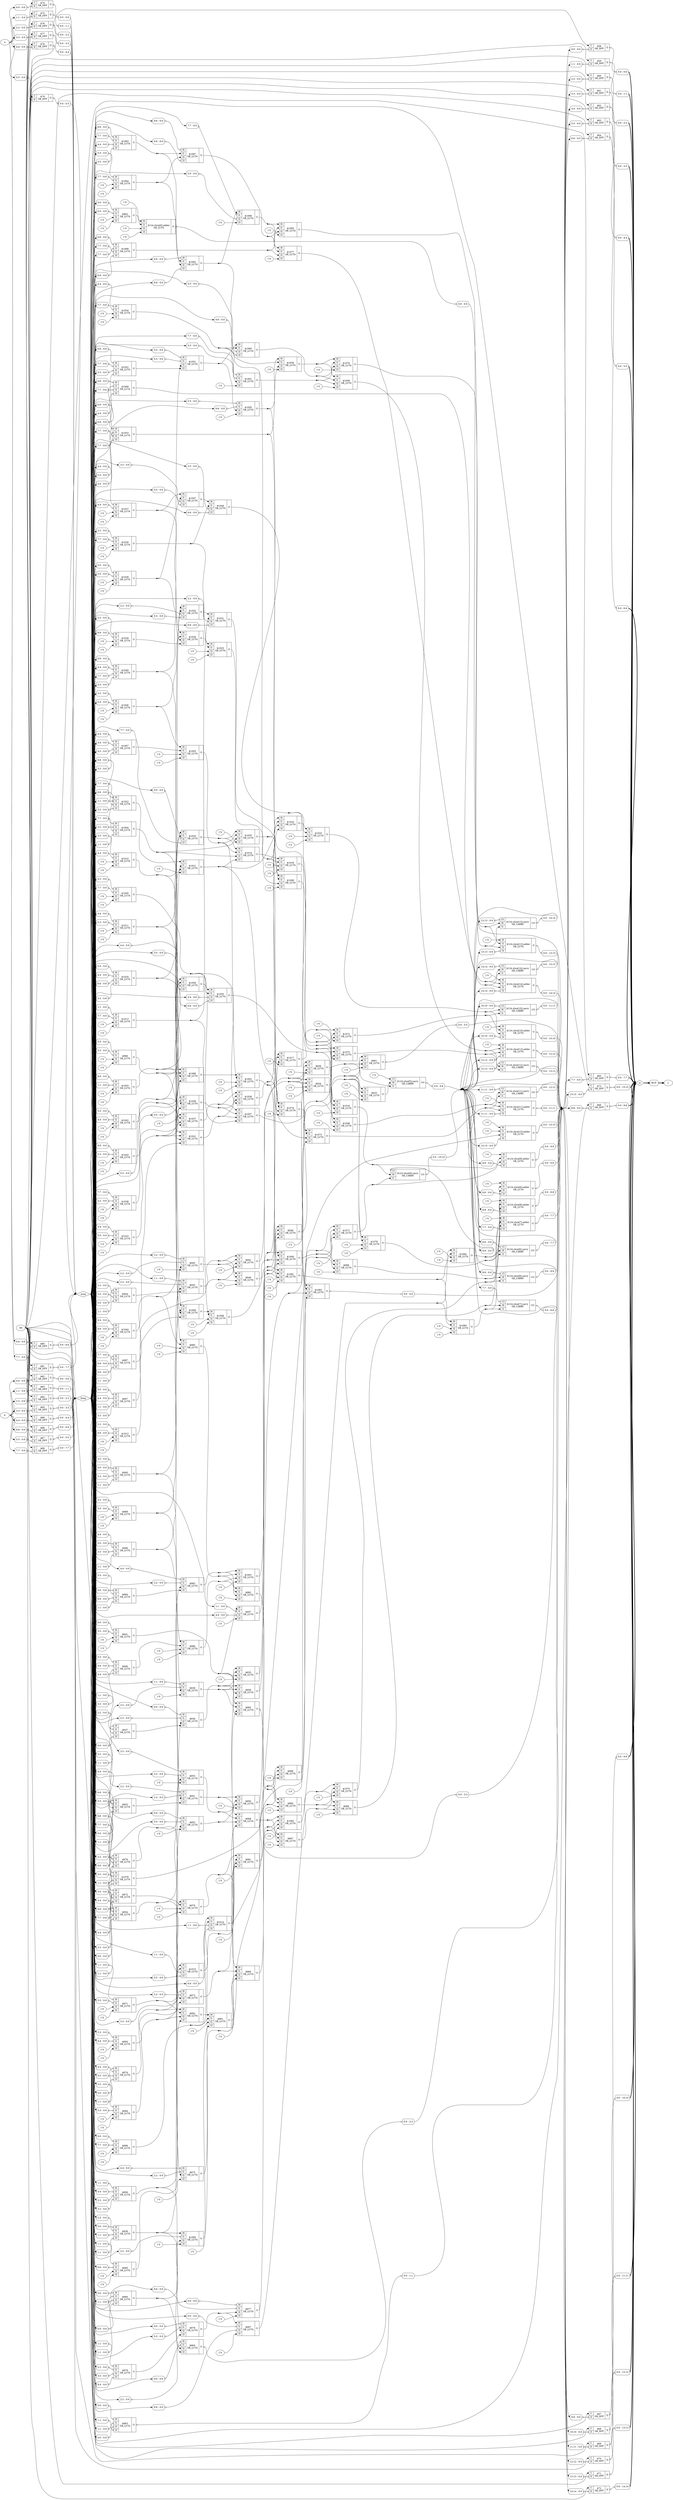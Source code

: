 digraph "multiplier" {
rankdir="LR";
remincross=true;
n153 [ shape=octagon, label="a", color="black", fontcolor="black" ];
n154 [ shape=diamond, label="areg", color="black", fontcolor="black" ];
n155 [ shape=octagon, label="b", color="black", fontcolor="black" ];
n156 [ shape=diamond, label="breg", color="black", fontcolor="black" ];
n157 [ shape=octagon, label="clk", color="black", fontcolor="black" ];
n158 [ shape=octagon, label="y", color="black", fontcolor="black" ];
n159 [ shape=diamond, label="yi", color="black", fontcolor="black" ];
v0 [ label="1'0" ];
c165 [ shape=record, label="{{<p160> I0|<p161> I1|<p162> I2|<p163> I3}|$1000\nSB_LUT4|{<p164> O}}" ];
v1 [ label="1'0" ];
c166 [ shape=record, label="{{<p160> I0|<p161> I1|<p162> I2|<p163> I3}|$1001\nSB_LUT4|{<p164> O}}" ];
v2 [ label="1'0" ];
v3 [ label="1'0" ];
c167 [ shape=record, label="{{<p160> I0|<p161> I1|<p162> I2|<p163> I3}|$1002\nSB_LUT4|{<p164> O}}" ];
v6 [ label="1'0" ];
v7 [ label="1'0" ];
c168 [ shape=record, label="{{<p160> I0|<p161> I1|<p162> I2|<p163> I3}|$1003\nSB_LUT4|{<p164> O}}" ];
x4 [ shape=record, style=rounded, label="<s0> 6:6 - 0:0 " ];
x4:e -> c168:p160:w [arrowhead=odiamond, arrowtail=odiamond, dir=both, color="black", label=""];
x5 [ shape=record, style=rounded, label="<s0> 1:1 - 0:0 " ];
x5:e -> c168:p161:w [arrowhead=odiamond, arrowtail=odiamond, dir=both, color="black", label=""];
c169 [ shape=record, label="{{<p160> I0|<p161> I1|<p162> I2|<p163> I3}|$1004\nSB_LUT4|{<p164> O}}" ];
x8 [ shape=record, style=rounded, label="<s0> 6:6 - 0:0 " ];
x8:e -> c169:p160:w [arrowhead=odiamond, arrowtail=odiamond, dir=both, color="black", label=""];
x9 [ shape=record, style=rounded, label="<s0> 2:2 - 0:0 " ];
x9:e -> c169:p161:w [arrowhead=odiamond, arrowtail=odiamond, dir=both, color="black", label=""];
x10 [ shape=record, style=rounded, label="<s0> 7:7 - 0:0 " ];
x10:e -> c169:p162:w [arrowhead=odiamond, arrowtail=odiamond, dir=both, color="black", label=""];
x11 [ shape=record, style=rounded, label="<s0> 1:1 - 0:0 " ];
x11:e -> c169:p163:w [arrowhead=odiamond, arrowtail=odiamond, dir=both, color="black", label=""];
v12 [ label="1'0" ];
v13 [ label="1'0" ];
c170 [ shape=record, label="{{<p160> I0|<p161> I1|<p162> I2|<p163> I3}|$1005\nSB_LUT4|{<p164> O}}" ];
v16 [ label="1'0" ];
v17 [ label="1'0" ];
c171 [ shape=record, label="{{<p160> I0|<p161> I1|<p162> I2|<p163> I3}|$1006\nSB_LUT4|{<p164> O}}" ];
x14 [ shape=record, style=rounded, label="<s0> 3:3 - 0:0 " ];
x14:e -> c171:p160:w [arrowhead=odiamond, arrowtail=odiamond, dir=both, color="black", label=""];
x15 [ shape=record, style=rounded, label="<s0> 5:5 - 0:0 " ];
x15:e -> c171:p161:w [arrowhead=odiamond, arrowtail=odiamond, dir=both, color="black", label=""];
c172 [ shape=record, label="{{<p160> I0|<p161> I1|<p162> I2|<p163> I3}|$1007\nSB_LUT4|{<p164> O}}" ];
x18 [ shape=record, style=rounded, label="<s0> 4:4 - 0:0 " ];
x18:e -> c172:p160:w [arrowhead=odiamond, arrowtail=odiamond, dir=both, color="black", label=""];
x19 [ shape=record, style=rounded, label="<s0> 4:4 - 0:0 " ];
x19:e -> c172:p161:w [arrowhead=odiamond, arrowtail=odiamond, dir=both, color="black", label=""];
x20 [ shape=record, style=rounded, label="<s0> 5:5 - 0:0 " ];
x20:e -> c172:p162:w [arrowhead=odiamond, arrowtail=odiamond, dir=both, color="black", label=""];
x21 [ shape=record, style=rounded, label="<s0> 3:3 - 0:0 " ];
x21:e -> c172:p163:w [arrowhead=odiamond, arrowtail=odiamond, dir=both, color="black", label=""];
v22 [ label="1'0" ];
v23 [ label="1'0" ];
c173 [ shape=record, label="{{<p160> I0|<p161> I1|<p162> I2|<p163> I3}|$1008\nSB_LUT4|{<p164> O}}" ];
c174 [ shape=record, label="{{<p160> I0|<p161> I1|<p162> I2|<p163> I3}|$1009\nSB_LUT4|{<p164> O}}" ];
v26 [ label="1'0" ];
v27 [ label="1'0" ];
c175 [ shape=record, label="{{<p160> I0|<p161> I1|<p162> I2|<p163> I3}|$1010\nSB_LUT4|{<p164> O}}" ];
x24 [ shape=record, style=rounded, label="<s0> 3:3 - 0:0 " ];
x24:e -> c175:p160:w [arrowhead=odiamond, arrowtail=odiamond, dir=both, color="black", label=""];
x25 [ shape=record, style=rounded, label="<s0> 4:4 - 0:0 " ];
x25:e -> c175:p161:w [arrowhead=odiamond, arrowtail=odiamond, dir=both, color="black", label=""];
v30 [ label="1'0" ];
v31 [ label="1'0" ];
c176 [ shape=record, label="{{<p160> I0|<p161> I1|<p162> I2|<p163> I3}|$1011\nSB_LUT4|{<p164> O}}" ];
x28 [ shape=record, style=rounded, label="<s0> 4:4 - 0:0 " ];
x28:e -> c176:p160:w [arrowhead=odiamond, arrowtail=odiamond, dir=both, color="black", label=""];
x29 [ shape=record, style=rounded, label="<s0> 3:3 - 0:0 " ];
x29:e -> c176:p161:w [arrowhead=odiamond, arrowtail=odiamond, dir=both, color="black", label=""];
v34 [ label="1'0" ];
v35 [ label="1'0" ];
c177 [ shape=record, label="{{<p160> I0|<p161> I1|<p162> I2|<p163> I3}|$1012\nSB_LUT4|{<p164> O}}" ];
x32 [ shape=record, style=rounded, label="<s0> 2:2 - 0:0 " ];
x32:e -> c177:p160:w [arrowhead=odiamond, arrowtail=odiamond, dir=both, color="black", label=""];
x33 [ shape=record, style=rounded, label="<s0> 6:6 - 0:0 " ];
x33:e -> c177:p161:w [arrowhead=odiamond, arrowtail=odiamond, dir=both, color="black", label=""];
v38 [ label="1'0" ];
v39 [ label="1'0" ];
c178 [ shape=record, label="{{<p160> I0|<p161> I1|<p162> I2|<p163> I3}|$1013\nSB_LUT4|{<p164> O}}" ];
x36 [ shape=record, style=rounded, label="<s0> 1:1 - 0:0 " ];
x36:e -> c178:p160:w [arrowhead=odiamond, arrowtail=odiamond, dir=both, color="black", label=""];
x37 [ shape=record, style=rounded, label="<s0> 7:7 - 0:0 " ];
x37:e -> c178:p161:w [arrowhead=odiamond, arrowtail=odiamond, dir=both, color="black", label=""];
c179 [ shape=record, label="{{<p160> I0|<p161> I1|<p162> I2|<p163> I3}|$1014\nSB_LUT4|{<p164> O}}" ];
x40 [ shape=record, style=rounded, label="<s0> 1:1 - 0:0 " ];
x40:e -> c179:p162:w [arrowhead=odiamond, arrowtail=odiamond, dir=both, color="black", label=""];
x41 [ shape=record, style=rounded, label="<s0> 6:6 - 0:0 " ];
x41:e -> c179:p163:w [arrowhead=odiamond, arrowtail=odiamond, dir=both, color="black", label=""];
c180 [ shape=record, label="{{<p160> I0|<p161> I1|<p162> I2|<p163> I3}|$1015\nSB_LUT4|{<p164> O}}" ];
x42 [ shape=record, style=rounded, label="<s0> 1:1 - 0:0 " ];
x42:e -> c180:p162:w [arrowhead=odiamond, arrowtail=odiamond, dir=both, color="black", label=""];
x43 [ shape=record, style=rounded, label="<s0> 5:5 - 0:0 " ];
x43:e -> c180:p163:w [arrowhead=odiamond, arrowtail=odiamond, dir=both, color="black", label=""];
v44 [ label="1'0" ];
c181 [ shape=record, label="{{<p160> I0|<p161> I1|<p162> I2|<p163> I3}|$1016\nSB_LUT4|{<p164> O}}" ];
v45 [ label="1'0" ];
c182 [ shape=record, label="{{<p160> I0|<p161> I1|<p162> I2|<p163> I3}|$1017\nSB_LUT4|{<p164> O}}" ];
v46 [ label="1'0" ];
v47 [ label="1'0" ];
c183 [ shape=record, label="{{<p160> I0|<p161> I1|<p162> I2|<p163> I3}|$1018\nSB_LUT4|{<p164> O}}" ];
c184 [ shape=record, label="{{<p160> I0|<p161> I1|<p162> I2|<p163> I3}|$1019\nSB_LUT4|{<p164> O}}" ];
c185 [ shape=record, label="{{<p160> I0|<p161> I1|<p162> I2|<p163> I3}|$1020\nSB_LUT4|{<p164> O}}" ];
x48 [ shape=record, style=rounded, label="<s0> 0:0 - 0:0 " ];
x48:e -> c185:p162:w [arrowhead=odiamond, arrowtail=odiamond, dir=both, color="black", label=""];
x49 [ shape=record, style=rounded, label="<s0> 7:7 - 0:0 " ];
x49:e -> c185:p163:w [arrowhead=odiamond, arrowtail=odiamond, dir=both, color="black", label=""];
v50 [ label="1'0" ];
c186 [ shape=record, label="{{<p160> I0|<p161> I1|<p162> I2|<p163> I3}|$1021\nSB_LUT4|{<p164> O}}" ];
c187 [ shape=record, label="{{<p160> I0|<p161> I1|<p162> I2|<p163> I3}|$1022\nSB_LUT4|{<p164> O}}" ];
x51 [ shape=record, style=rounded, label="<s0> 6:6 - 0:0 " ];
x51:e -> c187:p160:w [arrowhead=odiamond, arrowtail=odiamond, dir=both, color="black", label=""];
x52 [ shape=record, style=rounded, label="<s0> 1:1 - 0:0 " ];
x52:e -> c187:p161:w [arrowhead=odiamond, arrowtail=odiamond, dir=both, color="black", label=""];
x53 [ shape=record, style=rounded, label="<s0> 7:7 - 0:0 " ];
x53:e -> c187:p162:w [arrowhead=odiamond, arrowtail=odiamond, dir=both, color="black", label=""];
x54 [ shape=record, style=rounded, label="<s0> 2:2 - 0:0 " ];
x54:e -> c187:p163:w [arrowhead=odiamond, arrowtail=odiamond, dir=both, color="black", label=""];
v57 [ label="1'0" ];
v58 [ label="1'0" ];
c188 [ shape=record, label="{{<p160> I0|<p161> I1|<p162> I2|<p163> I3}|$1023\nSB_LUT4|{<p164> O}}" ];
x55 [ shape=record, style=rounded, label="<s0> 4:4 - 0:0 " ];
x55:e -> c188:p160:w [arrowhead=odiamond, arrowtail=odiamond, dir=both, color="black", label=""];
x56 [ shape=record, style=rounded, label="<s0> 5:5 - 0:0 " ];
x56:e -> c188:p161:w [arrowhead=odiamond, arrowtail=odiamond, dir=both, color="black", label=""];
c189 [ shape=record, label="{{<p160> I0|<p161> I1|<p162> I2|<p163> I3}|$1024\nSB_LUT4|{<p164> O}}" ];
x59 [ shape=record, style=rounded, label="<s0> 5:5 - 0:0 " ];
x59:e -> c189:p160:w [arrowhead=odiamond, arrowtail=odiamond, dir=both, color="black", label=""];
x60 [ shape=record, style=rounded, label="<s0> 4:4 - 0:0 " ];
x60:e -> c189:p161:w [arrowhead=odiamond, arrowtail=odiamond, dir=both, color="black", label=""];
x61 [ shape=record, style=rounded, label="<s0> 6:6 - 0:0 " ];
x61:e -> c189:p162:w [arrowhead=odiamond, arrowtail=odiamond, dir=both, color="black", label=""];
x62 [ shape=record, style=rounded, label="<s0> 3:3 - 0:0 " ];
x62:e -> c189:p163:w [arrowhead=odiamond, arrowtail=odiamond, dir=both, color="black", label=""];
v63 [ label="1'0" ];
v64 [ label="1'0" ];
c190 [ shape=record, label="{{<p160> I0|<p161> I1|<p162> I2|<p163> I3}|$1025\nSB_LUT4|{<p164> O}}" ];
c191 [ shape=record, label="{{<p160> I0|<p161> I1|<p162> I2|<p163> I3}|$1026\nSB_LUT4|{<p164> O}}" ];
v67 [ label="1'0" ];
v68 [ label="1'0" ];
c192 [ shape=record, label="{{<p160> I0|<p161> I1|<p162> I2|<p163> I3}|$1027\nSB_LUT4|{<p164> O}}" ];
x65 [ shape=record, style=rounded, label="<s0> 4:4 - 0:0 " ];
x65:e -> c192:p160:w [arrowhead=odiamond, arrowtail=odiamond, dir=both, color="black", label=""];
x66 [ shape=record, style=rounded, label="<s0> 4:4 - 0:0 " ];
x66:e -> c192:p161:w [arrowhead=odiamond, arrowtail=odiamond, dir=both, color="black", label=""];
v71 [ label="1'0" ];
v72 [ label="1'0" ];
c193 [ shape=record, label="{{<p160> I0|<p161> I1|<p162> I2|<p163> I3}|$1028\nSB_LUT4|{<p164> O}}" ];
x69 [ shape=record, style=rounded, label="<s0> 5:5 - 0:0 " ];
x69:e -> c193:p160:w [arrowhead=odiamond, arrowtail=odiamond, dir=both, color="black", label=""];
x70 [ shape=record, style=rounded, label="<s0> 3:3 - 0:0 " ];
x70:e -> c193:p161:w [arrowhead=odiamond, arrowtail=odiamond, dir=both, color="black", label=""];
v75 [ label="1'0" ];
v76 [ label="1'0" ];
c194 [ shape=record, label="{{<p160> I0|<p161> I1|<p162> I2|<p163> I3}|$1029\nSB_LUT4|{<p164> O}}" ];
x73 [ shape=record, style=rounded, label="<s0> 3:3 - 0:0 " ];
x73:e -> c194:p160:w [arrowhead=odiamond, arrowtail=odiamond, dir=both, color="black", label=""];
x74 [ shape=record, style=rounded, label="<s0> 6:6 - 0:0 " ];
x74:e -> c194:p161:w [arrowhead=odiamond, arrowtail=odiamond, dir=both, color="black", label=""];
v79 [ label="1'0" ];
v80 [ label="1'0" ];
c195 [ shape=record, label="{{<p160> I0|<p161> I1|<p162> I2|<p163> I3}|$1030\nSB_LUT4|{<p164> O}}" ];
x77 [ shape=record, style=rounded, label="<s0> 2:2 - 0:0 " ];
x77:e -> c195:p160:w [arrowhead=odiamond, arrowtail=odiamond, dir=both, color="black", label=""];
x78 [ shape=record, style=rounded, label="<s0> 7:7 - 0:0 " ];
x78:e -> c195:p161:w [arrowhead=odiamond, arrowtail=odiamond, dir=both, color="black", label=""];
c196 [ shape=record, label="{{<p160> I0|<p161> I1|<p162> I2|<p163> I3}|$1031\nSB_LUT4|{<p164> O}}" ];
x81 [ shape=record, style=rounded, label="<s0> 2:2 - 0:0 " ];
x81:e -> c196:p162:w [arrowhead=odiamond, arrowtail=odiamond, dir=both, color="black", label=""];
x82 [ shape=record, style=rounded, label="<s0> 6:6 - 0:0 " ];
x82:e -> c196:p163:w [arrowhead=odiamond, arrowtail=odiamond, dir=both, color="black", label=""];
c197 [ shape=record, label="{{<p160> I0|<p161> I1|<p162> I2|<p163> I3}|$1032\nSB_LUT4|{<p164> O}}" ];
x83 [ shape=record, style=rounded, label="<s0> 2:2 - 0:0 " ];
x83:e -> c197:p162:w [arrowhead=odiamond, arrowtail=odiamond, dir=both, color="black", label=""];
x84 [ shape=record, style=rounded, label="<s0> 5:5 - 0:0 " ];
x84:e -> c197:p163:w [arrowhead=odiamond, arrowtail=odiamond, dir=both, color="black", label=""];
v85 [ label="1'0" ];
v86 [ label="1'0" ];
c198 [ shape=record, label="{{<p160> I0|<p161> I1|<p162> I2|<p163> I3}|$1033\nSB_LUT4|{<p164> O}}" ];
c199 [ shape=record, label="{{<p160> I0|<p161> I1|<p162> I2|<p163> I3}|$1034\nSB_LUT4|{<p164> O}}" ];
v87 [ label="1'0" ];
c200 [ shape=record, label="{{<p160> I0|<p161> I1|<p162> I2|<p163> I3}|$1035\nSB_LUT4|{<p164> O}}" ];
c201 [ shape=record, label="{{<p160> I0|<p161> I1|<p162> I2|<p163> I3}|$1036\nSB_LUT4|{<p164> O}}" ];
c202 [ shape=record, label="{{<p160> I0|<p161> I1|<p162> I2|<p163> I3}|$1037\nSB_LUT4|{<p164> O}}" ];
v90 [ label="1'0" ];
v91 [ label="1'0" ];
c203 [ shape=record, label="{{<p160> I0|<p161> I1|<p162> I2|<p163> I3}|$1038\nSB_LUT4|{<p164> O}}" ];
x88 [ shape=record, style=rounded, label="<s0> 7:7 - 0:0 " ];
x88:e -> c203:p160:w [arrowhead=odiamond, arrowtail=odiamond, dir=both, color="black", label=""];
x89 [ shape=record, style=rounded, label="<s0> 2:2 - 0:0 " ];
x89:e -> c203:p161:w [arrowhead=odiamond, arrowtail=odiamond, dir=both, color="black", label=""];
v94 [ label="1'0" ];
c204 [ shape=record, label="{{<p160> I0|<p161> I1|<p162> I2|<p163> I3}|$1039\nSB_LUT4|{<p164> O}}" ];
x92 [ shape=record, style=rounded, label="<s0> 5:5 - 0:0 " ];
x92:e -> c204:p160:w [arrowhead=odiamond, arrowtail=odiamond, dir=both, color="black", label=""];
x93 [ shape=record, style=rounded, label="<s0> 5:5 - 0:0 " ];
x93:e -> c204:p161:w [arrowhead=odiamond, arrowtail=odiamond, dir=both, color="black", label=""];
c205 [ shape=record, label="{{<p160> I0|<p161> I1|<p162> I2|<p163> I3}|$1040\nSB_LUT4|{<p164> O}}" ];
x95 [ shape=record, style=rounded, label="<s0> 6:6 - 0:0 " ];
x95:e -> c205:p160:w [arrowhead=odiamond, arrowtail=odiamond, dir=both, color="black", label=""];
x96 [ shape=record, style=rounded, label="<s0> 4:4 - 0:0 " ];
x96:e -> c205:p161:w [arrowhead=odiamond, arrowtail=odiamond, dir=both, color="black", label=""];
x97 [ shape=record, style=rounded, label="<s0> 7:7 - 0:0 " ];
x97:e -> c205:p162:w [arrowhead=odiamond, arrowtail=odiamond, dir=both, color="black", label=""];
x98 [ shape=record, style=rounded, label="<s0> 3:3 - 0:0 " ];
x98:e -> c205:p163:w [arrowhead=odiamond, arrowtail=odiamond, dir=both, color="black", label=""];
c206 [ shape=record, label="{{<p160> I0|<p161> I1|<p162> I2|<p163> I3}|$1041\nSB_LUT4|{<p164> O}}" ];
v101 [ label="1'0" ];
v102 [ label="1'0" ];
c207 [ shape=record, label="{{<p160> I0|<p161> I1|<p162> I2|<p163> I3}|$1042\nSB_LUT4|{<p164> O}}" ];
x99 [ shape=record, style=rounded, label="<s0> 5:5 - 0:0 " ];
x99:e -> c207:p160:w [arrowhead=odiamond, arrowtail=odiamond, dir=both, color="black", label=""];
x100 [ shape=record, style=rounded, label="<s0> 4:4 - 0:0 " ];
x100:e -> c207:p161:w [arrowhead=odiamond, arrowtail=odiamond, dir=both, color="black", label=""];
v105 [ label="1'0" ];
v106 [ label="1'0" ];
c208 [ shape=record, label="{{<p160> I0|<p161> I1|<p162> I2|<p163> I3}|$1043\nSB_LUT4|{<p164> O}}" ];
x103 [ shape=record, style=rounded, label="<s0> 6:6 - 0:0 " ];
x103:e -> c208:p160:w [arrowhead=odiamond, arrowtail=odiamond, dir=both, color="black", label=""];
x104 [ shape=record, style=rounded, label="<s0> 3:3 - 0:0 " ];
x104:e -> c208:p161:w [arrowhead=odiamond, arrowtail=odiamond, dir=both, color="black", label=""];
v109 [ label="1'0" ];
v110 [ label="1'0" ];
c209 [ shape=record, label="{{<p160> I0|<p161> I1|<p162> I2|<p163> I3}|$1044\nSB_LUT4|{<p164> O}}" ];
x107 [ shape=record, style=rounded, label="<s0> 4:4 - 0:0 " ];
x107:e -> c209:p160:w [arrowhead=odiamond, arrowtail=odiamond, dir=both, color="black", label=""];
x108 [ shape=record, style=rounded, label="<s0> 6:6 - 0:0 " ];
x108:e -> c209:p161:w [arrowhead=odiamond, arrowtail=odiamond, dir=both, color="black", label=""];
v113 [ label="1'0" ];
v114 [ label="1'0" ];
c210 [ shape=record, label="{{<p160> I0|<p161> I1|<p162> I2|<p163> I3}|$1045\nSB_LUT4|{<p164> O}}" ];
x111 [ shape=record, style=rounded, label="<s0> 3:3 - 0:0 " ];
x111:e -> c210:p160:w [arrowhead=odiamond, arrowtail=odiamond, dir=both, color="black", label=""];
x112 [ shape=record, style=rounded, label="<s0> 7:7 - 0:0 " ];
x112:e -> c210:p161:w [arrowhead=odiamond, arrowtail=odiamond, dir=both, color="black", label=""];
c211 [ shape=record, label="{{<p160> I0|<p161> I1|<p162> I2|<p163> I3}|$1046\nSB_LUT4|{<p164> O}}" ];
x115 [ shape=record, style=rounded, label="<s0> 3:3 - 0:0 " ];
x115:e -> c211:p162:w [arrowhead=odiamond, arrowtail=odiamond, dir=both, color="black", label=""];
x116 [ shape=record, style=rounded, label="<s0> 6:6 - 0:0 " ];
x116:e -> c211:p163:w [arrowhead=odiamond, arrowtail=odiamond, dir=both, color="black", label=""];
c212 [ shape=record, label="{{<p160> I0|<p161> I1|<p162> I2|<p163> I3}|$1047\nSB_LUT4|{<p164> O}}" ];
x117 [ shape=record, style=rounded, label="<s0> 3:3 - 0:0 " ];
x117:e -> c212:p162:w [arrowhead=odiamond, arrowtail=odiamond, dir=both, color="black", label=""];
x118 [ shape=record, style=rounded, label="<s0> 5:5 - 0:0 " ];
x118:e -> c212:p163:w [arrowhead=odiamond, arrowtail=odiamond, dir=both, color="black", label=""];
v119 [ label="1'0" ];
c213 [ shape=record, label="{{<p160> I0|<p161> I1|<p162> I2|<p163> I3}|$1048\nSB_LUT4|{<p164> O}}" ];
v120 [ label="1'0" ];
c214 [ shape=record, label="{{<p160> I0|<p161> I1|<p162> I2|<p163> I3}|$1049\nSB_LUT4|{<p164> O}}" ];
v123 [ label="1'0" ];
c215 [ shape=record, label="{{<p160> I0|<p161> I1|<p162> I2|<p163> I3}|$1050\nSB_LUT4|{<p164> O}}" ];
x121 [ shape=record, style=rounded, label="<s0> 5:5 - 0:0 " ];
x121:e -> c215:p160:w [arrowhead=odiamond, arrowtail=odiamond, dir=both, color="black", label=""];
x122 [ shape=record, style=rounded, label="<s0> 6:6 - 0:0 " ];
x122:e -> c215:p161:w [arrowhead=odiamond, arrowtail=odiamond, dir=both, color="black", label=""];
c216 [ shape=record, label="{{<p160> I0|<p161> I1|<p162> I2|<p163> I3}|$1051\nSB_LUT4|{<p164> O}}" ];
x124 [ shape=record, style=rounded, label="<s0> 5:5 - 0:0 " ];
x124:e -> c216:p160:w [arrowhead=odiamond, arrowtail=odiamond, dir=both, color="black", label=""];
x125 [ shape=record, style=rounded, label="<s0> 5:5 - 0:0 " ];
x125:e -> c216:p161:w [arrowhead=odiamond, arrowtail=odiamond, dir=both, color="black", label=""];
c217 [ shape=record, label="{{<p160> I0|<p161> I1|<p162> I2|<p163> I3}|$1052\nSB_LUT4|{<p164> O}}" ];
x126 [ shape=record, style=rounded, label="<s0> 6:6 - 0:0 " ];
x126:e -> c217:p160:w [arrowhead=odiamond, arrowtail=odiamond, dir=both, color="black", label=""];
x127 [ shape=record, style=rounded, label="<s0> 7:7 - 0:0 " ];
x127:e -> c217:p161:w [arrowhead=odiamond, arrowtail=odiamond, dir=both, color="black", label=""];
x128 [ shape=record, style=rounded, label="<s0> 3:3 - 0:0 " ];
x128:e -> c217:p162:w [arrowhead=odiamond, arrowtail=odiamond, dir=both, color="black", label=""];
x129 [ shape=record, style=rounded, label="<s0> 4:4 - 0:0 " ];
x129:e -> c217:p163:w [arrowhead=odiamond, arrowtail=odiamond, dir=both, color="black", label=""];
c218 [ shape=record, label="{{<p160> I0|<p161> I1|<p162> I2|<p163> I3}|$1053\nSB_LUT4|{<p164> O}}" ];
x130 [ shape=record, style=rounded, label="<s0> 6:6 - 0:0 " ];
x130:e -> c218:p160:w [arrowhead=odiamond, arrowtail=odiamond, dir=both, color="black", label=""];
x131 [ shape=record, style=rounded, label="<s0> 5:5 - 0:0 " ];
x131:e -> c218:p161:w [arrowhead=odiamond, arrowtail=odiamond, dir=both, color="black", label=""];
x132 [ shape=record, style=rounded, label="<s0> 7:7 - 0:0 " ];
x132:e -> c218:p162:w [arrowhead=odiamond, arrowtail=odiamond, dir=both, color="black", label=""];
x133 [ shape=record, style=rounded, label="<s0> 4:4 - 0:0 " ];
x133:e -> c218:p163:w [arrowhead=odiamond, arrowtail=odiamond, dir=both, color="black", label=""];
v136 [ label="1'0" ];
v137 [ label="1'0" ];
c219 [ shape=record, label="{{<p160> I0|<p161> I1|<p162> I2|<p163> I3}|$1054\nSB_LUT4|{<p164> O}}" ];
x134 [ shape=record, style=rounded, label="<s0> 4:4 - 0:0 " ];
x134:e -> c219:p160:w [arrowhead=odiamond, arrowtail=odiamond, dir=both, color="black", label=""];
x135 [ shape=record, style=rounded, label="<s0> 7:7 - 0:0 " ];
x135:e -> c219:p161:w [arrowhead=odiamond, arrowtail=odiamond, dir=both, color="black", label=""];
c220 [ shape=record, label="{{<p160> I0|<p161> I1|<p162> I2|<p163> I3}|$1055\nSB_LUT4|{<p164> O}}" ];
x138 [ shape=record, style=rounded, label="<s0> 4:4 - 0:0 " ];
x138:e -> c220:p162:w [arrowhead=odiamond, arrowtail=odiamond, dir=both, color="black", label=""];
x139 [ shape=record, style=rounded, label="<s0> 6:6 - 0:0 " ];
x139:e -> c220:p163:w [arrowhead=odiamond, arrowtail=odiamond, dir=both, color="black", label=""];
c221 [ shape=record, label="{{<p160> I0|<p161> I1|<p162> I2|<p163> I3}|$1056\nSB_LUT4|{<p164> O}}" ];
x140 [ shape=record, style=rounded, label="<s0> 4:4 - 0:0 " ];
x140:e -> c221:p162:w [arrowhead=odiamond, arrowtail=odiamond, dir=both, color="black", label=""];
x141 [ shape=record, style=rounded, label="<s0> 5:5 - 0:0 " ];
x141:e -> c221:p163:w [arrowhead=odiamond, arrowtail=odiamond, dir=both, color="black", label=""];
c222 [ shape=record, label="{{<p160> I0|<p161> I1|<p162> I2|<p163> I3}|$1057\nSB_LUT4|{<p164> O}}" ];
v142 [ label="1'0" ];
c223 [ shape=record, label="{{<p160> I0|<p161> I1|<p162> I2|<p163> I3}|$1058\nSB_LUT4|{<p164> O}}" ];
v143 [ label="1'0" ];
c224 [ shape=record, label="{{<p160> I0|<p161> I1|<p162> I2|<p163> I3}|$1059\nSB_LUT4|{<p164> O}}" ];
c225 [ shape=record, label="{{<p160> I0|<p161> I1|<p162> I2|<p163> I3}|$1060\nSB_LUT4|{<p164> O}}" ];
x144 [ shape=record, style=rounded, label="<s0> 5:5 - 0:0 " ];
x144:e -> c225:p162:w [arrowhead=odiamond, arrowtail=odiamond, dir=both, color="black", label=""];
x145 [ shape=record, style=rounded, label="<s0> 6:6 - 0:0 " ];
x145:e -> c225:p163:w [arrowhead=odiamond, arrowtail=odiamond, dir=both, color="black", label=""];
v148 [ label="1'0" ];
c226 [ shape=record, label="{{<p160> I0|<p161> I1|<p162> I2|<p163> I3}|$1061\nSB_LUT4|{<p164> O}}" ];
x146 [ shape=record, style=rounded, label="<s0> 7:7 - 0:0 " ];
x146:e -> c226:p160:w [arrowhead=odiamond, arrowtail=odiamond, dir=both, color="black", label=""];
x147 [ shape=record, style=rounded, label="<s0> 5:5 - 0:0 " ];
x147:e -> c226:p161:w [arrowhead=odiamond, arrowtail=odiamond, dir=both, color="black", label=""];
c227 [ shape=record, label="{{<p160> I0|<p161> I1|<p162> I2|<p163> I3}|$1062\nSB_LUT4|{<p164> O}}" ];
x149 [ shape=record, style=rounded, label="<s0> 6:6 - 0:0 " ];
x149:e -> c227:p160:w [arrowhead=odiamond, arrowtail=odiamond, dir=both, color="black", label=""];
x150 [ shape=record, style=rounded, label="<s0> 6:6 - 0:0 " ];
x150:e -> c227:p163:w [arrowhead=odiamond, arrowtail=odiamond, dir=both, color="black", label=""];
c228 [ shape=record, label="{{<p160> I0|<p161> I1|<p162> I2|<p163> I3}|$1063\nSB_LUT4|{<p164> O}}" ];
x151 [ shape=record, style=rounded, label="<s0> 6:6 - 0:0 " ];
x151:e -> c228:p160:w [arrowhead=odiamond, arrowtail=odiamond, dir=both, color="black", label=""];
x152 [ shape=record, style=rounded, label="<s0> 7:7 - 0:0 " ];
x152:e -> c228:p161:w [arrowhead=odiamond, arrowtail=odiamond, dir=both, color="black", label=""];
x153 [ shape=record, style=rounded, label="<s0> 4:4 - 0:0 " ];
x153:e -> c228:p162:w [arrowhead=odiamond, arrowtail=odiamond, dir=both, color="black", label=""];
x154 [ shape=record, style=rounded, label="<s0> 5:5 - 0:0 " ];
x154:e -> c228:p163:w [arrowhead=odiamond, arrowtail=odiamond, dir=both, color="black", label=""];
v157 [ label="1'0" ];
v158 [ label="1'0" ];
c229 [ shape=record, label="{{<p160> I0|<p161> I1|<p162> I2|<p163> I3}|$1064\nSB_LUT4|{<p164> O}}" ];
x155 [ shape=record, style=rounded, label="<s0> 5:5 - 0:0 " ];
x155:e -> c229:p160:w [arrowhead=odiamond, arrowtail=odiamond, dir=both, color="black", label=""];
x156 [ shape=record, style=rounded, label="<s0> 7:7 - 0:0 " ];
x156:e -> c229:p161:w [arrowhead=odiamond, arrowtail=odiamond, dir=both, color="black", label=""];
v159 [ label="1'0" ];
c230 [ shape=record, label="{{<p160> I0|<p161> I1|<p162> I2|<p163> I3}|$1065\nSB_LUT4|{<p164> O}}" ];
v162 [ label="1'0" ];
c231 [ shape=record, label="{{<p160> I0|<p161> I1|<p162> I2|<p163> I3}|$1066\nSB_LUT4|{<p164> O}}" ];
x160 [ shape=record, style=rounded, label="<s0> 7:7 - 0:0 " ];
x160:e -> c231:p161:w [arrowhead=odiamond, arrowtail=odiamond, dir=both, color="black", label=""];
x161 [ shape=record, style=rounded, label="<s0> 5:5 - 0:0 " ];
x161:e -> c231:p162:w [arrowhead=odiamond, arrowtail=odiamond, dir=both, color="black", label=""];
c232 [ shape=record, label="{{<p160> I0|<p161> I1|<p162> I2|<p163> I3}|$1067\nSB_LUT4|{<p164> O}}" ];
x163 [ shape=record, style=rounded, label="<s0> 6:6 - 0:0 " ];
x163:e -> c232:p160:w [arrowhead=odiamond, arrowtail=odiamond, dir=both, color="black", label=""];
x164 [ shape=record, style=rounded, label="<s0> 6:6 - 0:0 " ];
x164:e -> c232:p163:w [arrowhead=odiamond, arrowtail=odiamond, dir=both, color="black", label=""];
c233 [ shape=record, label="{{<p160> I0|<p161> I1|<p162> I2|<p163> I3}|$1068\nSB_LUT4|{<p164> O}}" ];
x165 [ shape=record, style=rounded, label="<s0> 6:6 - 0:0 " ];
x165:e -> c233:p160:w [arrowhead=odiamond, arrowtail=odiamond, dir=both, color="black", label=""];
x166 [ shape=record, style=rounded, label="<s0> 7:7 - 0:0 " ];
x166:e -> c233:p161:w [arrowhead=odiamond, arrowtail=odiamond, dir=both, color="black", label=""];
x167 [ shape=record, style=rounded, label="<s0> 7:7 - 0:0 " ];
x167:e -> c233:p162:w [arrowhead=odiamond, arrowtail=odiamond, dir=both, color="black", label=""];
x168 [ shape=record, style=rounded, label="<s0> 6:6 - 0:0 " ];
x168:e -> c233:p163:w [arrowhead=odiamond, arrowtail=odiamond, dir=both, color="black", label=""];
c234 [ shape=record, label="{{<p160> I0|<p161> I1|<p162> I2|<p163> I3}|$1069\nSB_LUT4|{<p164> O}}" ];
x169 [ shape=record, style=rounded, label="<s0> 6:6 - 0:0 " ];
x169:e -> c234:p160:w [arrowhead=odiamond, arrowtail=odiamond, dir=both, color="black", label=""];
x170 [ shape=record, style=rounded, label="<s0> 6:6 - 0:0 " ];
x170:e -> c234:p161:w [arrowhead=odiamond, arrowtail=odiamond, dir=both, color="black", label=""];
x171 [ shape=record, style=rounded, label="<s0> 7:7 - 0:0 " ];
x171:e -> c234:p162:w [arrowhead=odiamond, arrowtail=odiamond, dir=both, color="black", label=""];
x172 [ shape=record, style=rounded, label="<s0> 7:7 - 0:0 " ];
x172:e -> c234:p163:w [arrowhead=odiamond, arrowtail=odiamond, dir=both, color="black", label=""];
v173 [ label="1'0" ];
c235 [ shape=record, label="{{<p160> I0|<p161> I1|<p162> I2|<p163> I3}|$1070\nSB_LUT4|{<p164> O}}" ];
v174 [ label="1'0" ];
c236 [ shape=record, label="{{<p160> I0|<p161> I1|<p162> I2|<p163> I3}|$1071\nSB_LUT4|{<p164> O}}" ];
v175 [ label="1'0" ];
c237 [ shape=record, label="{{<p160> I0|<p161> I1|<p162> I2|<p163> I3}|$1072\nSB_LUT4|{<p164> O}}" ];
v176 [ label="1'0" ];
c238 [ shape=record, label="{{<p160> I0|<p161> I1|<p162> I2|<p163> I3}|$1073\nSB_LUT4|{<p164> O}}" ];
v177 [ label="1'0" ];
c239 [ shape=record, label="{{<p160> I0|<p161> I1|<p162> I2|<p163> I3}|$1074\nSB_LUT4|{<p164> O}}" ];
v178 [ label="1'0" ];
c240 [ shape=record, label="{{<p160> I0|<p161> I1|<p162> I2|<p163> I3}|$1075\nSB_LUT4|{<p164> O}}" ];
v179 [ label="1'0" ];
c241 [ shape=record, label="{{<p160> I0|<p161> I1|<p162> I2|<p163> I3}|$1076\nSB_LUT4|{<p164> O}}" ];
v180 [ label="1'0" ];
c242 [ shape=record, label="{{<p160> I0|<p161> I1|<p162> I2|<p163> I3}|$1077\nSB_LUT4|{<p164> O}}" ];
c243 [ shape=record, label="{{<p160> I0|<p161> I1|<p162> I2|<p163> I3}|$1078\nSB_LUT4|{<p164> O}}" ];
x181 [ shape=record, style=rounded, label="<s0> 6:6 - 0:0 " ];
x181:e -> c243:p160:w [arrowhead=odiamond, arrowtail=odiamond, dir=both, color="black", label=""];
x182 [ shape=record, style=rounded, label="<s0> 7:7 - 0:0 " ];
x182:e -> c243:p161:w [arrowhead=odiamond, arrowtail=odiamond, dir=both, color="black", label=""];
x183 [ shape=record, style=rounded, label="<s0> 6:6 - 0:0 " ];
x183:e -> c243:p162:w [arrowhead=odiamond, arrowtail=odiamond, dir=both, color="black", label=""];
x184 [ shape=record, style=rounded, label="<s0> 7:7 - 0:0 " ];
x184:e -> c243:p163:w [arrowhead=odiamond, arrowtail=odiamond, dir=both, color="black", label=""];
v185 [ label="1'0" ];
v186 [ label="1'0" ];
c244 [ shape=record, label="{{<p160> I0|<p161> I1|<p162> I2|<p163> I3}|$1079\nSB_LUT4|{<p164> O}}" ];
v187 [ label="1'0" ];
v188 [ label="1'0" ];
c245 [ shape=record, label="{{<p160> I0|<p161> I1|<p162> I2|<p163> I3}|$1080\nSB_LUT4|{<p164> O}}" ];
v189 [ label="1'0" ];
c246 [ shape=record, label="{{<p160> I0|<p161> I1|<p162> I2|<p163> I3}|$1081\nSB_LUT4|{<p164> O}}" ];
v190 [ label="1'0" ];
c247 [ shape=record, label="{{<p160> I0|<p161> I1|<p162> I2|<p163> I3}|$1082\nSB_LUT4|{<p164> O}}" ];
v191 [ label="1'0" ];
c248 [ shape=record, label="{{<p160> I0|<p161> I1|<p162> I2|<p163> I3}|$1083\nSB_LUT4|{<p164> O}}" ];
x192 [ shape=record, style=rounded, label="<s0> 0:0 - 4:4 " ];
c248:p164:e -> x192:w [arrowhead=odiamond, arrowtail=odiamond, dir=both, color="black", label=""];
v193 [ label="1'0" ];
v194 [ label="1'0" ];
c249 [ shape=record, label="{{<p160> I0|<p161> I1|<p162> I2|<p163> I3}|$1084\nSB_LUT4|{<p164> O}}" ];
v196 [ label="1'0" ];
c250 [ shape=record, label="{{<p160> I0|<p161> I1|<p162> I2|<p163> I3}|$1085\nSB_LUT4|{<p164> O}}" ];
x195 [ shape=record, style=rounded, label="<s0> 2:2 - 0:0 " ];
x195:e -> c250:p161:w [arrowhead=odiamond, arrowtail=odiamond, dir=both, color="black", label=""];
c251 [ shape=record, label="{{<p160> I0|<p161> I1|<p162> I2|<p163> I3}|$1086\nSB_LUT4|{<p164> O}}" ];
v197 [ label="1'0" ];
v198 [ label="1'0" ];
c252 [ shape=record, label="{{<p160> I0|<p161> I1|<p162> I2|<p163> I3}|$933\nSB_LUT4|{<p164> O}}" ];
v199 [ label="1'0" ];
v200 [ label="1'0" ];
c253 [ shape=record, label="{{<p160> I0|<p161> I1|<p162> I2|<p163> I3}|$934\nSB_LUT4|{<p164> O}}" ];
v201 [ label="1'0" ];
c254 [ shape=record, label="{{<p160> I0|<p161> I1|<p162> I2|<p163> I3}|$935\nSB_LUT4|{<p164> O}}" ];
c255 [ shape=record, label="{{<p160> I0|<p161> I1|<p162> I2|<p163> I3}|$936\nSB_LUT4|{<p164> O}}" ];
x202 [ shape=record, style=rounded, label="<s0> 0:0 - 0:0 " ];
x202:e -> c255:p160:w [arrowhead=odiamond, arrowtail=odiamond, dir=both, color="black", label=""];
x203 [ shape=record, style=rounded, label="<s0> 2:2 - 0:0 " ];
x203:e -> c255:p161:w [arrowhead=odiamond, arrowtail=odiamond, dir=both, color="black", label=""];
c256 [ shape=record, label="{{<p160> I0|<p161> I1|<p162> I2|<p163> I3}|$937\nSB_LUT4|{<p164> O}}" ];
x204 [ shape=record, style=rounded, label="<s0> 0:0 - 0:0 " ];
x204:e -> c256:p160:w [arrowhead=odiamond, arrowtail=odiamond, dir=both, color="black", label=""];
x205 [ shape=record, style=rounded, label="<s0> 1:1 - 0:0 " ];
x205:e -> c256:p161:w [arrowhead=odiamond, arrowtail=odiamond, dir=both, color="black", label=""];
x206 [ shape=record, style=rounded, label="<s0> 2:2 - 0:0 " ];
x206:e -> c256:p162:w [arrowhead=odiamond, arrowtail=odiamond, dir=both, color="black", label=""];
x207 [ shape=record, style=rounded, label="<s0> 1:1 - 0:0 " ];
x207:e -> c256:p163:w [arrowhead=odiamond, arrowtail=odiamond, dir=both, color="black", label=""];
c257 [ shape=record, label="{{<p160> I0|<p161> I1|<p162> I2|<p163> I3}|$938\nSB_LUT4|{<p164> O}}" ];
x208 [ shape=record, style=rounded, label="<s0> 0:0 - 0:0 " ];
x208:e -> c257:p160:w [arrowhead=odiamond, arrowtail=odiamond, dir=both, color="black", label=""];
x209 [ shape=record, style=rounded, label="<s0> 2:2 - 0:0 " ];
x209:e -> c257:p161:w [arrowhead=odiamond, arrowtail=odiamond, dir=both, color="black", label=""];
x210 [ shape=record, style=rounded, label="<s0> 1:1 - 0:0 " ];
x210:e -> c257:p162:w [arrowhead=odiamond, arrowtail=odiamond, dir=both, color="black", label=""];
x211 [ shape=record, style=rounded, label="<s0> 1:1 - 0:0 " ];
x211:e -> c257:p163:w [arrowhead=odiamond, arrowtail=odiamond, dir=both, color="black", label=""];
v214 [ label="1'0" ];
c258 [ shape=record, label="{{<p160> I0|<p161> I1|<p162> I2|<p163> I3}|$939\nSB_LUT4|{<p164> O}}" ];
x212 [ shape=record, style=rounded, label="<s0> 1:1 - 0:0 " ];
x212:e -> c258:p160:w [arrowhead=odiamond, arrowtail=odiamond, dir=both, color="black", label=""];
x213 [ shape=record, style=rounded, label="<s0> 2:2 - 0:0 " ];
x213:e -> c258:p161:w [arrowhead=odiamond, arrowtail=odiamond, dir=both, color="black", label=""];
c259 [ shape=record, label="{{<p160> I0|<p161> I1|<p162> I2|<p163> I3}|$940\nSB_LUT4|{<p164> O}}" ];
x215 [ shape=record, style=rounded, label="<s0> 0:0 - 0:0 " ];
x215:e -> c259:p160:w [arrowhead=odiamond, arrowtail=odiamond, dir=both, color="black", label=""];
x216 [ shape=record, style=rounded, label="<s0> 3:3 - 0:0 " ];
x216:e -> c259:p161:w [arrowhead=odiamond, arrowtail=odiamond, dir=both, color="black", label=""];
x217 [ shape=record, style=rounded, label="<s0> 2:2 - 0:0 " ];
x217:e -> c259:p162:w [arrowhead=odiamond, arrowtail=odiamond, dir=both, color="black", label=""];
x218 [ shape=record, style=rounded, label="<s0> 1:1 - 0:0 " ];
x218:e -> c259:p163:w [arrowhead=odiamond, arrowtail=odiamond, dir=both, color="black", label=""];
v221 [ label="1'0" ];
v222 [ label="1'0" ];
c260 [ shape=record, label="{{<p160> I0|<p161> I1|<p162> I2|<p163> I3}|$941\nSB_LUT4|{<p164> O}}" ];
x219 [ shape=record, style=rounded, label="<s0> 0:0 - 0:0 " ];
x219:e -> c260:p160:w [arrowhead=odiamond, arrowtail=odiamond, dir=both, color="black", label=""];
x220 [ shape=record, style=rounded, label="<s0> 3:3 - 0:0 " ];
x220:e -> c260:p161:w [arrowhead=odiamond, arrowtail=odiamond, dir=both, color="black", label=""];
v223 [ label="1'0" ];
c261 [ shape=record, label="{{<p160> I0|<p161> I1|<p162> I2|<p163> I3}|$942\nSB_LUT4|{<p164> O}}" ];
c262 [ shape=record, label="{{<p160> I0|<p161> I1|<p162> I2|<p163> I3}|$943\nSB_LUT4|{<p164> O}}" ];
x224 [ shape=record, style=rounded, label="<s0> 1:1 - 0:0 " ];
x224:e -> c262:p160:w [arrowhead=odiamond, arrowtail=odiamond, dir=both, color="black", label=""];
x225 [ shape=record, style=rounded, label="<s0> 2:2 - 0:0 " ];
x225:e -> c262:p161:w [arrowhead=odiamond, arrowtail=odiamond, dir=both, color="black", label=""];
c263 [ shape=record, label="{{<p160> I0|<p161> I1|<p162> I2|<p163> I3}|$944\nSB_LUT4|{<p164> O}}" ];
x226 [ shape=record, style=rounded, label="<s0> 0:0 - 0:0 " ];
x226:e -> c263:p160:w [arrowhead=odiamond, arrowtail=odiamond, dir=both, color="black", label=""];
x227 [ shape=record, style=rounded, label="<s0> 2:2 - 0:0 " ];
x227:e -> c263:p161:w [arrowhead=odiamond, arrowtail=odiamond, dir=both, color="black", label=""];
x228 [ shape=record, style=rounded, label="<s0> 3:3 - 0:0 " ];
x228:e -> c263:p162:w [arrowhead=odiamond, arrowtail=odiamond, dir=both, color="black", label=""];
x229 [ shape=record, style=rounded, label="<s0> 1:1 - 0:0 " ];
x229:e -> c263:p163:w [arrowhead=odiamond, arrowtail=odiamond, dir=both, color="black", label=""];
v232 [ label="1'0" ];
c264 [ shape=record, label="{{<p160> I0|<p161> I1|<p162> I2|<p163> I3}|$945\nSB_LUT4|{<p164> O}}" ];
x230 [ shape=record, style=rounded, label="<s0> 2:2 - 0:0 " ];
x230:e -> c264:p160:w [arrowhead=odiamond, arrowtail=odiamond, dir=both, color="black", label=""];
x231 [ shape=record, style=rounded, label="<s0> 2:2 - 0:0 " ];
x231:e -> c264:p161:w [arrowhead=odiamond, arrowtail=odiamond, dir=both, color="black", label=""];
c265 [ shape=record, label="{{<p160> I0|<p161> I1|<p162> I2|<p163> I3}|$946\nSB_LUT4|{<p164> O}}" ];
x233 [ shape=record, style=rounded, label="<s0> 0:0 - 0:0 " ];
x233:e -> c265:p160:w [arrowhead=odiamond, arrowtail=odiamond, dir=both, color="black", label=""];
x234 [ shape=record, style=rounded, label="<s0> 4:4 - 0:0 " ];
x234:e -> c265:p161:w [arrowhead=odiamond, arrowtail=odiamond, dir=both, color="black", label=""];
x235 [ shape=record, style=rounded, label="<s0> 3:3 - 0:0 " ];
x235:e -> c265:p162:w [arrowhead=odiamond, arrowtail=odiamond, dir=both, color="black", label=""];
x236 [ shape=record, style=rounded, label="<s0> 1:1 - 0:0 " ];
x236:e -> c265:p163:w [arrowhead=odiamond, arrowtail=odiamond, dir=both, color="black", label=""];
c266 [ shape=record, label="{{<p160> I0|<p161> I1|<p162> I2|<p163> I3}|$947\nSB_LUT4|{<p164> O}}" ];
x237 [ shape=record, style=rounded, label="<s0> 0:0 - 0:0 " ];
x237:e -> c266:p160:w [arrowhead=odiamond, arrowtail=odiamond, dir=both, color="black", label=""];
x238 [ shape=record, style=rounded, label="<s0> 4:4 - 0:0 " ];
x238:e -> c266:p161:w [arrowhead=odiamond, arrowtail=odiamond, dir=both, color="black", label=""];
x239 [ shape=record, style=rounded, label="<s0> 1:1 - 0:0 " ];
x239:e -> c266:p162:w [arrowhead=odiamond, arrowtail=odiamond, dir=both, color="black", label=""];
x240 [ shape=record, style=rounded, label="<s0> 3:3 - 0:0 " ];
x240:e -> c266:p163:w [arrowhead=odiamond, arrowtail=odiamond, dir=both, color="black", label=""];
v241 [ label="1'0" ];
c267 [ shape=record, label="{{<p160> I0|<p161> I1|<p162> I2|<p163> I3}|$948\nSB_LUT4|{<p164> O}}" ];
v242 [ label="1'0" ];
c268 [ shape=record, label="{{<p160> I0|<p161> I1|<p162> I2|<p163> I3}|$949\nSB_LUT4|{<p164> O}}" ];
v243 [ label="1'0" ];
c269 [ shape=record, label="{{<p160> I0|<p161> I1|<p162> I2|<p163> I3}|$950\nSB_LUT4|{<p164> O}}" ];
c270 [ shape=record, label="{{<p160> I0|<p161> I1|<p162> I2|<p163> I3}|$951\nSB_LUT4|{<p164> O}}" ];
x244 [ shape=record, style=rounded, label="<s0> 2:2 - 0:0 " ];
x244:e -> c270:p160:w [arrowhead=odiamond, arrowtail=odiamond, dir=both, color="black", label=""];
x245 [ shape=record, style=rounded, label="<s0> 2:2 - 0:0 " ];
x245:e -> c270:p161:w [arrowhead=odiamond, arrowtail=odiamond, dir=both, color="black", label=""];
c271 [ shape=record, label="{{<p160> I0|<p161> I1|<p162> I2|<p163> I3}|$952\nSB_LUT4|{<p164> O}}" ];
x246 [ shape=record, style=rounded, label="<s0> 0:0 - 0:0 " ];
x246:e -> c271:p160:w [arrowhead=odiamond, arrowtail=odiamond, dir=both, color="black", label=""];
x247 [ shape=record, style=rounded, label="<s0> 3:3 - 0:0 " ];
x247:e -> c271:p161:w [arrowhead=odiamond, arrowtail=odiamond, dir=both, color="black", label=""];
x248 [ shape=record, style=rounded, label="<s0> 4:4 - 0:0 " ];
x248:e -> c271:p162:w [arrowhead=odiamond, arrowtail=odiamond, dir=both, color="black", label=""];
x249 [ shape=record, style=rounded, label="<s0> 1:1 - 0:0 " ];
x249:e -> c271:p163:w [arrowhead=odiamond, arrowtail=odiamond, dir=both, color="black", label=""];
v252 [ label="1'0" ];
c272 [ shape=record, label="{{<p160> I0|<p161> I1|<p162> I2|<p163> I3}|$953\nSB_LUT4|{<p164> O}}" ];
x250 [ shape=record, style=rounded, label="<s0> 3:3 - 0:0 " ];
x250:e -> c272:p160:w [arrowhead=odiamond, arrowtail=odiamond, dir=both, color="black", label=""];
x251 [ shape=record, style=rounded, label="<s0> 2:2 - 0:0 " ];
x251:e -> c272:p161:w [arrowhead=odiamond, arrowtail=odiamond, dir=both, color="black", label=""];
c273 [ shape=record, label="{{<p160> I0|<p161> I1|<p162> I2|<p163> I3}|$954\nSB_LUT4|{<p164> O}}" ];
x253 [ shape=record, style=rounded, label="<s0> 0:0 - 0:0 " ];
x253:e -> c273:p160:w [arrowhead=odiamond, arrowtail=odiamond, dir=both, color="black", label=""];
x254 [ shape=record, style=rounded, label="<s0> 5:5 - 0:0 " ];
x254:e -> c273:p161:w [arrowhead=odiamond, arrowtail=odiamond, dir=both, color="black", label=""];
x255 [ shape=record, style=rounded, label="<s0> 4:4 - 0:0 " ];
x255:e -> c273:p162:w [arrowhead=odiamond, arrowtail=odiamond, dir=both, color="black", label=""];
x256 [ shape=record, style=rounded, label="<s0> 1:1 - 0:0 " ];
x256:e -> c273:p163:w [arrowhead=odiamond, arrowtail=odiamond, dir=both, color="black", label=""];
v259 [ label="1'0" ];
c274 [ shape=record, label="{{<p160> I0|<p161> I1|<p162> I2|<p163> I3}|$955\nSB_LUT4|{<p164> O}}" ];
x257 [ shape=record, style=rounded, label="<s0> 0:0 - 0:0 " ];
x257:e -> c274:p160:w [arrowhead=odiamond, arrowtail=odiamond, dir=both, color="black", label=""];
x258 [ shape=record, style=rounded, label="<s0> 5:5 - 0:0 " ];
x258:e -> c274:p161:w [arrowhead=odiamond, arrowtail=odiamond, dir=both, color="black", label=""];
c275 [ shape=record, label="{{<p160> I0|<p161> I1|<p162> I2|<p163> I3}|$956\nSB_LUT4|{<p164> O}}" ];
x260 [ shape=record, style=rounded, label="<s0> 1:1 - 0:0 " ];
x260:e -> c275:p160:w [arrowhead=odiamond, arrowtail=odiamond, dir=both, color="black", label=""];
x261 [ shape=record, style=rounded, label="<s0> 4:4 - 0:0 " ];
x261:e -> c275:p161:w [arrowhead=odiamond, arrowtail=odiamond, dir=both, color="black", label=""];
x262 [ shape=record, style=rounded, label="<s0> 2:2 - 0:0 " ];
x262:e -> c275:p162:w [arrowhead=odiamond, arrowtail=odiamond, dir=both, color="black", label=""];
x263 [ shape=record, style=rounded, label="<s0> 3:3 - 0:0 " ];
x263:e -> c275:p163:w [arrowhead=odiamond, arrowtail=odiamond, dir=both, color="black", label=""];
v266 [ label="1'0" ];
c276 [ shape=record, label="{{<p160> I0|<p161> I1|<p162> I2|<p163> I3}|$957\nSB_LUT4|{<p164> O}}" ];
x264 [ shape=record, style=rounded, label="<s0> 1:1 - 0:0 " ];
x264:e -> c276:p161:w [arrowhead=odiamond, arrowtail=odiamond, dir=both, color="black", label=""];
x265 [ shape=record, style=rounded, label="<s0> 4:4 - 0:0 " ];
x265:e -> c276:p162:w [arrowhead=odiamond, arrowtail=odiamond, dir=both, color="black", label=""];
v267 [ label="1'0" ];
c277 [ shape=record, label="{{<p160> I0|<p161> I1|<p162> I2|<p163> I3}|$958\nSB_LUT4|{<p164> O}}" ];
c278 [ shape=record, label="{{<p160> I0|<p161> I1|<p162> I2|<p163> I3}|$959\nSB_LUT4|{<p164> O}}" ];
c279 [ shape=record, label="{{<p160> I0|<p161> I1|<p162> I2|<p163> I3}|$960\nSB_LUT4|{<p164> O}}" ];
x268 [ shape=record, style=rounded, label="<s0> 0:0 - 0:0 " ];
x268:e -> c279:p160:w [arrowhead=odiamond, arrowtail=odiamond, dir=both, color="black", label=""];
x269 [ shape=record, style=rounded, label="<s0> 0:0 - 0:0 " ];
x269:e -> c279:p161:w [arrowhead=odiamond, arrowtail=odiamond, dir=both, color="black", label=""];
x270 [ shape=record, style=rounded, label="<s0> 1:1 - 0:0 " ];
x270:e -> c279:p162:w [arrowhead=odiamond, arrowtail=odiamond, dir=both, color="black", label=""];
x271 [ shape=record, style=rounded, label="<s0> 1:1 - 0:0 " ];
x271:e -> c279:p163:w [arrowhead=odiamond, arrowtail=odiamond, dir=both, color="black", label=""];
v272 [ label="1'0" ];
c280 [ shape=record, label="{{<p160> I0|<p161> I1|<p162> I2|<p163> I3}|$961\nSB_LUT4|{<p164> O}}" ];
x273 [ shape=record, style=rounded, label="<s0> 0:0 - 5:5 " ];
c280:p164:e -> x273:w [arrowhead=odiamond, arrowtail=odiamond, dir=both, color="black", label=""];
v276 [ label="1'0" ];
v277 [ label="1'0" ];
c281 [ shape=record, label="{{<p160> I0|<p161> I1|<p162> I2|<p163> I3}|$962\nSB_LUT4|{<p164> O}}" ];
x274 [ shape=record, style=rounded, label="<s0> 0:0 - 0:0 " ];
x274:e -> c281:p160:w [arrowhead=odiamond, arrowtail=odiamond, dir=both, color="black", label=""];
x275 [ shape=record, style=rounded, label="<s0> 0:0 - 0:0 " ];
x275:e -> c281:p161:w [arrowhead=odiamond, arrowtail=odiamond, dir=both, color="black", label=""];
c282 [ shape=record, label="{{<p160> I0|<p161> I1|<p162> I2|<p163> I3}|$963\nSB_LUT4|{<p164> O}}" ];
x278 [ shape=record, style=rounded, label="<s0> 0:0 - 0:0 " ];
x278:e -> c282:p160:w [arrowhead=odiamond, arrowtail=odiamond, dir=both, color="black", label=""];
x279 [ shape=record, style=rounded, label="<s0> 1:1 - 0:0 " ];
x279:e -> c282:p161:w [arrowhead=odiamond, arrowtail=odiamond, dir=both, color="black", label=""];
x280 [ shape=record, style=rounded, label="<s0> 0:0 - 0:0 " ];
x280:e -> c282:p162:w [arrowhead=odiamond, arrowtail=odiamond, dir=both, color="black", label=""];
x281 [ shape=record, style=rounded, label="<s0> 1:1 - 0:0 " ];
x281:e -> c282:p163:w [arrowhead=odiamond, arrowtail=odiamond, dir=both, color="black", label=""];
x282 [ shape=record, style=rounded, label="<s0> 0:0 - 1:1 " ];
c282:p164:e -> x282:w [arrowhead=odiamond, arrowtail=odiamond, dir=both, color="black", label=""];
c283 [ shape=record, label="{{<p160> I0|<p161> I1|<p162> I2|<p163> I3}|$964\nSB_LUT4|{<p164> O}}" ];
x283 [ shape=record, style=rounded, label="<s0> 0:0 - 0:0 " ];
x283:e -> c283:p160:w [arrowhead=odiamond, arrowtail=odiamond, dir=both, color="black", label=""];
x284 [ shape=record, style=rounded, label="<s0> 2:2 - 0:0 " ];
x284:e -> c283:p161:w [arrowhead=odiamond, arrowtail=odiamond, dir=both, color="black", label=""];
x285 [ shape=record, style=rounded, label="<s0> 0:0 - 2:2 " ];
c283:p164:e -> x285:w [arrowhead=odiamond, arrowtail=odiamond, dir=both, color="black", label=""];
c284 [ shape=record, label="{{<p160> I0|<p161> I1|<p162> I2|<p163> I3}|$965\nSB_LUT4|{<p164> O}}" ];
x286 [ shape=record, style=rounded, label="<s0> 0:0 - 3:3 " ];
c284:p164:e -> x286:w [arrowhead=odiamond, arrowtail=odiamond, dir=both, color="black", label=""];
v287 [ label="1'0" ];
c285 [ shape=record, label="{{<p160> I0|<p161> I1|<p162> I2|<p163> I3}|$966\nSB_LUT4|{<p164> O}}" ];
v288 [ label="1'0" ];
c286 [ shape=record, label="{{<p160> I0|<p161> I1|<p162> I2|<p163> I3}|$967\nSB_LUT4|{<p164> O}}" ];
v289 [ label="1'0" ];
c287 [ shape=record, label="{{<p160> I0|<p161> I1|<p162> I2|<p163> I3}|$968\nSB_LUT4|{<p164> O}}" ];
v290 [ label="1'0" ];
c288 [ shape=record, label="{{<p160> I0|<p161> I1|<p162> I2|<p163> I3}|$969\nSB_LUT4|{<p164> O}}" ];
v291 [ label="1'0" ];
v292 [ label="1'0" ];
c289 [ shape=record, label="{{<p160> I0|<p161> I1|<p162> I2|<p163> I3}|$970\nSB_LUT4|{<p164> O}}" ];
v295 [ label="1'0" ];
v296 [ label="1'0" ];
c290 [ shape=record, label="{{<p160> I0|<p161> I1|<p162> I2|<p163> I3}|$971\nSB_LUT4|{<p164> O}}" ];
x293 [ shape=record, style=rounded, label="<s0> 1:1 - 0:0 " ];
x293:e -> c290:p160:w [arrowhead=odiamond, arrowtail=odiamond, dir=both, color="black", label=""];
x294 [ shape=record, style=rounded, label="<s0> 5:5 - 0:0 " ];
x294:e -> c290:p161:w [arrowhead=odiamond, arrowtail=odiamond, dir=both, color="black", label=""];
c291 [ shape=record, label="{{<p160> I0|<p161> I1|<p162> I2|<p163> I3}|$972\nSB_LUT4|{<p164> O}}" ];
x297 [ shape=record, style=rounded, label="<s0> 2:2 - 0:0 " ];
x297:e -> c291:p160:w [arrowhead=odiamond, arrowtail=odiamond, dir=both, color="black", label=""];
x298 [ shape=record, style=rounded, label="<s0> 4:4 - 0:0 " ];
x298:e -> c291:p161:w [arrowhead=odiamond, arrowtail=odiamond, dir=both, color="black", label=""];
x299 [ shape=record, style=rounded, label="<s0> 3:3 - 0:0 " ];
x299:e -> c291:p162:w [arrowhead=odiamond, arrowtail=odiamond, dir=both, color="black", label=""];
x300 [ shape=record, style=rounded, label="<s0> 3:3 - 0:0 " ];
x300:e -> c291:p163:w [arrowhead=odiamond, arrowtail=odiamond, dir=both, color="black", label=""];
c292 [ shape=record, label="{{<p160> I0|<p161> I1|<p162> I2|<p163> I3}|$973\nSB_LUT4|{<p164> O}}" ];
x301 [ shape=record, style=rounded, label="<s0> 3:3 - 0:0 " ];
x301:e -> c292:p160:w [arrowhead=odiamond, arrowtail=odiamond, dir=both, color="black", label=""];
x302 [ shape=record, style=rounded, label="<s0> 2:2 - 0:0 " ];
x302:e -> c292:p161:w [arrowhead=odiamond, arrowtail=odiamond, dir=both, color="black", label=""];
c293 [ shape=record, label="{{<p160> I0|<p161> I1|<p162> I2|<p163> I3}|$974\nSB_LUT4|{<p164> O}}" ];
x303 [ shape=record, style=rounded, label="<s0> 0:0 - 0:0 " ];
x303:e -> c293:p160:w [arrowhead=odiamond, arrowtail=odiamond, dir=both, color="black", label=""];
x304 [ shape=record, style=rounded, label="<s0> 4:4 - 0:0 " ];
x304:e -> c293:p161:w [arrowhead=odiamond, arrowtail=odiamond, dir=both, color="black", label=""];
x305 [ shape=record, style=rounded, label="<s0> 5:5 - 0:0 " ];
x305:e -> c293:p162:w [arrowhead=odiamond, arrowtail=odiamond, dir=both, color="black", label=""];
x306 [ shape=record, style=rounded, label="<s0> 1:1 - 0:0 " ];
x306:e -> c293:p163:w [arrowhead=odiamond, arrowtail=odiamond, dir=both, color="black", label=""];
v309 [ label="1'0" ];
c294 [ shape=record, label="{{<p160> I0|<p161> I1|<p162> I2|<p163> I3}|$975\nSB_LUT4|{<p164> O}}" ];
x307 [ shape=record, style=rounded, label="<s0> 4:4 - 0:0 " ];
x307:e -> c294:p160:w [arrowhead=odiamond, arrowtail=odiamond, dir=both, color="black", label=""];
x308 [ shape=record, style=rounded, label="<s0> 2:2 - 0:0 " ];
x308:e -> c294:p161:w [arrowhead=odiamond, arrowtail=odiamond, dir=both, color="black", label=""];
c295 [ shape=record, label="{{<p160> I0|<p161> I1|<p162> I2|<p163> I3}|$976\nSB_LUT4|{<p164> O}}" ];
x310 [ shape=record, style=rounded, label="<s0> 0:0 - 0:0 " ];
x310:e -> c295:p160:w [arrowhead=odiamond, arrowtail=odiamond, dir=both, color="black", label=""];
x311 [ shape=record, style=rounded, label="<s0> 6:6 - 0:0 " ];
x311:e -> c295:p161:w [arrowhead=odiamond, arrowtail=odiamond, dir=both, color="black", label=""];
x312 [ shape=record, style=rounded, label="<s0> 5:5 - 0:0 " ];
x312:e -> c295:p162:w [arrowhead=odiamond, arrowtail=odiamond, dir=both, color="black", label=""];
x313 [ shape=record, style=rounded, label="<s0> 1:1 - 0:0 " ];
x313:e -> c295:p163:w [arrowhead=odiamond, arrowtail=odiamond, dir=both, color="black", label=""];
v316 [ label="1'0" ];
c296 [ shape=record, label="{{<p160> I0|<p161> I1|<p162> I2|<p163> I3}|$977\nSB_LUT4|{<p164> O}}" ];
x314 [ shape=record, style=rounded, label="<s0> 0:0 - 0:0 " ];
x314:e -> c296:p160:w [arrowhead=odiamond, arrowtail=odiamond, dir=both, color="black", label=""];
x315 [ shape=record, style=rounded, label="<s0> 6:6 - 0:0 " ];
x315:e -> c296:p161:w [arrowhead=odiamond, arrowtail=odiamond, dir=both, color="black", label=""];
c297 [ shape=record, label="{{<p160> I0|<p161> I1|<p162> I2|<p163> I3}|$978\nSB_LUT4|{<p164> O}}" ];
x317 [ shape=record, style=rounded, label="<s0> 0:0 - 0:0 " ];
x317:e -> c297:p160:w [arrowhead=odiamond, arrowtail=odiamond, dir=both, color="black", label=""];
x318 [ shape=record, style=rounded, label="<s0> 5:5 - 0:0 " ];
x318:e -> c297:p161:w [arrowhead=odiamond, arrowtail=odiamond, dir=both, color="black", label=""];
c298 [ shape=record, label="{{<p160> I0|<p161> I1|<p162> I2|<p163> I3}|$979\nSB_LUT4|{<p164> O}}" ];
x319 [ shape=record, style=rounded, label="<s0> 1:1 - 0:0 " ];
x319:e -> c298:p160:w [arrowhead=odiamond, arrowtail=odiamond, dir=both, color="black", label=""];
x320 [ shape=record, style=rounded, label="<s0> 2:2 - 0:0 " ];
x320:e -> c298:p161:w [arrowhead=odiamond, arrowtail=odiamond, dir=both, color="black", label=""];
x321 [ shape=record, style=rounded, label="<s0> 3:3 - 0:0 " ];
x321:e -> c298:p162:w [arrowhead=odiamond, arrowtail=odiamond, dir=both, color="black", label=""];
x322 [ shape=record, style=rounded, label="<s0> 4:4 - 0:0 " ];
x322:e -> c298:p163:w [arrowhead=odiamond, arrowtail=odiamond, dir=both, color="black", label=""];
v323 [ label="1'0" ];
c299 [ shape=record, label="{{<p160> I0|<p161> I1|<p162> I2|<p163> I3}|$980\nSB_LUT4|{<p164> O}}" ];
v324 [ label="1'0" ];
c300 [ shape=record, label="{{<p160> I0|<p161> I1|<p162> I2|<p163> I3}|$981\nSB_LUT4|{<p164> O}}" ];
v325 [ label="1'0" ];
c301 [ shape=record, label="{{<p160> I0|<p161> I1|<p162> I2|<p163> I3}|$982\nSB_LUT4|{<p164> O}}" ];
c302 [ shape=record, label="{{<p160> I0|<p161> I1|<p162> I2|<p163> I3}|$983\nSB_LUT4|{<p164> O}}" ];
x326 [ shape=record, style=rounded, label="<s0> 4:4 - 0:0 " ];
x326:e -> c302:p160:w [arrowhead=odiamond, arrowtail=odiamond, dir=both, color="black", label=""];
x327 [ shape=record, style=rounded, label="<s0> 2:2 - 0:0 " ];
x327:e -> c302:p161:w [arrowhead=odiamond, arrowtail=odiamond, dir=both, color="black", label=""];
c303 [ shape=record, label="{{<p160> I0|<p161> I1|<p162> I2|<p163> I3}|$984\nSB_LUT4|{<p164> O}}" ];
x328 [ shape=record, style=rounded, label="<s0> 0:0 - 0:0 " ];
x328:e -> c303:p160:w [arrowhead=odiamond, arrowtail=odiamond, dir=both, color="black", label=""];
x329 [ shape=record, style=rounded, label="<s0> 5:5 - 0:0 " ];
x329:e -> c303:p161:w [arrowhead=odiamond, arrowtail=odiamond, dir=both, color="black", label=""];
x330 [ shape=record, style=rounded, label="<s0> 6:6 - 0:0 " ];
x330:e -> c303:p162:w [arrowhead=odiamond, arrowtail=odiamond, dir=both, color="black", label=""];
x331 [ shape=record, style=rounded, label="<s0> 1:1 - 0:0 " ];
x331:e -> c303:p163:w [arrowhead=odiamond, arrowtail=odiamond, dir=both, color="black", label=""];
v332 [ label="1'0" ];
v333 [ label="1'0" ];
c304 [ shape=record, label="{{<p160> I0|<p161> I1|<p162> I2|<p163> I3}|$985\nSB_LUT4|{<p164> O}}" ];
v336 [ label="1'0" ];
v337 [ label="1'0" ];
c305 [ shape=record, label="{{<p160> I0|<p161> I1|<p162> I2|<p163> I3}|$986\nSB_LUT4|{<p164> O}}" ];
x334 [ shape=record, style=rounded, label="<s0> 5:5 - 0:0 " ];
x334:e -> c305:p160:w [arrowhead=odiamond, arrowtail=odiamond, dir=both, color="black", label=""];
x335 [ shape=record, style=rounded, label="<s0> 2:2 - 0:0 " ];
x335:e -> c305:p161:w [arrowhead=odiamond, arrowtail=odiamond, dir=both, color="black", label=""];
c306 [ shape=record, label="{{<p160> I0|<p161> I1|<p162> I2|<p163> I3}|$987\nSB_LUT4|{<p164> O}}" ];
x338 [ shape=record, style=rounded, label="<s0> 0:0 - 0:0 " ];
x338:e -> c306:p160:w [arrowhead=odiamond, arrowtail=odiamond, dir=both, color="black", label=""];
x339 [ shape=record, style=rounded, label="<s0> 7:7 - 0:0 " ];
x339:e -> c306:p161:w [arrowhead=odiamond, arrowtail=odiamond, dir=both, color="black", label=""];
x340 [ shape=record, style=rounded, label="<s0> 6:6 - 0:0 " ];
x340:e -> c306:p162:w [arrowhead=odiamond, arrowtail=odiamond, dir=both, color="black", label=""];
x341 [ shape=record, style=rounded, label="<s0> 1:1 - 0:0 " ];
x341:e -> c306:p163:w [arrowhead=odiamond, arrowtail=odiamond, dir=both, color="black", label=""];
v342 [ label="1'0" ];
v343 [ label="1'0" ];
c307 [ shape=record, label="{{<p160> I0|<p161> I1|<p162> I2|<p163> I3}|$988\nSB_LUT4|{<p164> O}}" ];
v346 [ label="1'0" ];
v347 [ label="1'0" ];
c308 [ shape=record, label="{{<p160> I0|<p161> I1|<p162> I2|<p163> I3}|$989\nSB_LUT4|{<p164> O}}" ];
x344 [ shape=record, style=rounded, label="<s0> 2:2 - 0:0 " ];
x344:e -> c308:p160:w [arrowhead=odiamond, arrowtail=odiamond, dir=both, color="black", label=""];
x345 [ shape=record, style=rounded, label="<s0> 5:5 - 0:0 " ];
x345:e -> c308:p161:w [arrowhead=odiamond, arrowtail=odiamond, dir=both, color="black", label=""];
c309 [ shape=record, label="{{<p160> I0|<p161> I1|<p162> I2|<p163> I3}|$990\nSB_LUT4|{<p164> O}}" ];
x348 [ shape=record, style=rounded, label="<s0> 3:3 - 0:0 " ];
x348:e -> c309:p160:w [arrowhead=odiamond, arrowtail=odiamond, dir=both, color="black", label=""];
x349 [ shape=record, style=rounded, label="<s0> 4:4 - 0:0 " ];
x349:e -> c309:p161:w [arrowhead=odiamond, arrowtail=odiamond, dir=both, color="black", label=""];
x350 [ shape=record, style=rounded, label="<s0> 4:4 - 0:0 " ];
x350:e -> c309:p162:w [arrowhead=odiamond, arrowtail=odiamond, dir=both, color="black", label=""];
x351 [ shape=record, style=rounded, label="<s0> 3:3 - 0:0 " ];
x351:e -> c309:p163:w [arrowhead=odiamond, arrowtail=odiamond, dir=both, color="black", label=""];
v352 [ label="1'0" ];
v353 [ label="1'0" ];
c310 [ shape=record, label="{{<p160> I0|<p161> I1|<p162> I2|<p163> I3}|$991\nSB_LUT4|{<p164> O}}" ];
c311 [ shape=record, label="{{<p160> I0|<p161> I1|<p162> I2|<p163> I3}|$992\nSB_LUT4|{<p164> O}}" ];
v356 [ label="1'0" ];
v357 [ label="1'0" ];
c312 [ shape=record, label="{{<p160> I0|<p161> I1|<p162> I2|<p163> I3}|$993\nSB_LUT4|{<p164> O}}" ];
x354 [ shape=record, style=rounded, label="<s0> 2:2 - 0:0 " ];
x354:e -> c312:p160:w [arrowhead=odiamond, arrowtail=odiamond, dir=both, color="black", label=""];
x355 [ shape=record, style=rounded, label="<s0> 4:4 - 0:0 " ];
x355:e -> c312:p161:w [arrowhead=odiamond, arrowtail=odiamond, dir=both, color="black", label=""];
v360 [ label="1'0" ];
v361 [ label="1'0" ];
c313 [ shape=record, label="{{<p160> I0|<p161> I1|<p162> I2|<p163> I3}|$994\nSB_LUT4|{<p164> O}}" ];
x358 [ shape=record, style=rounded, label="<s0> 3:3 - 0:0 " ];
x358:e -> c313:p160:w [arrowhead=odiamond, arrowtail=odiamond, dir=both, color="black", label=""];
x359 [ shape=record, style=rounded, label="<s0> 3:3 - 0:0 " ];
x359:e -> c313:p161:w [arrowhead=odiamond, arrowtail=odiamond, dir=both, color="black", label=""];
v364 [ label="1'0" ];
v365 [ label="1'0" ];
c314 [ shape=record, label="{{<p160> I0|<p161> I1|<p162> I2|<p163> I3}|$995\nSB_LUT4|{<p164> O}}" ];
x362 [ shape=record, style=rounded, label="<s0> 1:1 - 0:0 " ];
x362:e -> c314:p160:w [arrowhead=odiamond, arrowtail=odiamond, dir=both, color="black", label=""];
x363 [ shape=record, style=rounded, label="<s0> 6:6 - 0:0 " ];
x363:e -> c314:p161:w [arrowhead=odiamond, arrowtail=odiamond, dir=both, color="black", label=""];
v368 [ label="1'0" ];
v369 [ label="1'0" ];
c315 [ shape=record, label="{{<p160> I0|<p161> I1|<p162> I2|<p163> I3}|$996\nSB_LUT4|{<p164> O}}" ];
x366 [ shape=record, style=rounded, label="<s0> 0:0 - 0:0 " ];
x366:e -> c315:p160:w [arrowhead=odiamond, arrowtail=odiamond, dir=both, color="black", label=""];
x367 [ shape=record, style=rounded, label="<s0> 7:7 - 0:0 " ];
x367:e -> c315:p161:w [arrowhead=odiamond, arrowtail=odiamond, dir=both, color="black", label=""];
v372 [ label="1'0" ];
c316 [ shape=record, label="{{<p160> I0|<p161> I1|<p162> I2|<p163> I3}|$997\nSB_LUT4|{<p164> O}}" ];
x370 [ shape=record, style=rounded, label="<s0> 0:0 - 0:0 " ];
x370:e -> c316:p161:w [arrowhead=odiamond, arrowtail=odiamond, dir=both, color="black", label=""];
x371 [ shape=record, style=rounded, label="<s0> 6:6 - 0:0 " ];
x371:e -> c316:p162:w [arrowhead=odiamond, arrowtail=odiamond, dir=both, color="black", label=""];
v373 [ label="1'0" ];
c317 [ shape=record, label="{{<p160> I0|<p161> I1|<p162> I2|<p163> I3}|$998\nSB_LUT4|{<p164> O}}" ];
v374 [ label="1'0" ];
c318 [ shape=record, label="{{<p160> I0|<p161> I1|<p162> I2|<p163> I3}|$999\nSB_LUT4|{<p164> O}}" ];
v375 [ label="1'0" ];
v376 [ label="1'0" ];
v377 [ label="1'0" ];
c319 [ shape=record, label="{{<p160> I0|<p161> I1|<p162> I2|<p163> I3}|$124.slice[0].adder\nSB_LUT4|{<p164> O}}" ];
x378 [ shape=record, style=rounded, label="<s0> 0:0 - 0:0 " ];
c319:p164:e -> x378:w [arrowhead=odiamond, arrowtail=odiamond, dir=both, color="black", label=""];
v379 [ label="1'0" ];
c320 [ shape=record, label="{{<p160> I0|<p161> I1|<p162> I2|<p163> I3}|$124.slice[10].adder\nSB_LUT4|{<p164> O}}" ];
x380 [ shape=record, style=rounded, label="<s0> 10:10 - 0:0 " ];
x380:e -> c320:p163:w [arrowhead=odiamond, arrowtail=odiamond, dir=both, color="black", label=""];
x381 [ shape=record, style=rounded, label="<s0> 0:0 - 10:10 " ];
c320:p164:e -> x381:w [arrowhead=odiamond, arrowtail=odiamond, dir=both, color="black", label=""];
c323 [ shape=record, label="{{<p321> CI|<p160> I0|<p161> I1}|$124.slice[10].carry\nSB_CARRY|{<p322> CO}}" ];
x382 [ shape=record, style=rounded, label="<s0> 10:10 - 0:0 " ];
x382:e -> c323:p321:w [arrowhead=odiamond, arrowtail=odiamond, dir=both, color="black", label=""];
x383 [ shape=record, style=rounded, label="<s0> 0:0 - 11:11 " ];
c323:p322:e -> x383:w [arrowhead=odiamond, arrowtail=odiamond, dir=both, color="black", label=""];
v384 [ label="1'0" ];
c324 [ shape=record, label="{{<p160> I0|<p161> I1|<p162> I2|<p163> I3}|$124.slice[11].adder\nSB_LUT4|{<p164> O}}" ];
x385 [ shape=record, style=rounded, label="<s0> 11:11 - 0:0 " ];
x385:e -> c324:p163:w [arrowhead=odiamond, arrowtail=odiamond, dir=both, color="black", label=""];
x386 [ shape=record, style=rounded, label="<s0> 0:0 - 11:11 " ];
c324:p164:e -> x386:w [arrowhead=odiamond, arrowtail=odiamond, dir=both, color="black", label=""];
c325 [ shape=record, label="{{<p321> CI|<p160> I0|<p161> I1}|$124.slice[11].carry\nSB_CARRY|{<p322> CO}}" ];
x387 [ shape=record, style=rounded, label="<s0> 11:11 - 0:0 " ];
x387:e -> c325:p321:w [arrowhead=odiamond, arrowtail=odiamond, dir=both, color="black", label=""];
x388 [ shape=record, style=rounded, label="<s0> 0:0 - 12:12 " ];
c325:p322:e -> x388:w [arrowhead=odiamond, arrowtail=odiamond, dir=both, color="black", label=""];
v389 [ label="1'0" ];
c326 [ shape=record, label="{{<p160> I0|<p161> I1|<p162> I2|<p163> I3}|$124.slice[12].adder\nSB_LUT4|{<p164> O}}" ];
x390 [ shape=record, style=rounded, label="<s0> 12:12 - 0:0 " ];
x390:e -> c326:p163:w [arrowhead=odiamond, arrowtail=odiamond, dir=both, color="black", label=""];
x391 [ shape=record, style=rounded, label="<s0> 0:0 - 12:12 " ];
c326:p164:e -> x391:w [arrowhead=odiamond, arrowtail=odiamond, dir=both, color="black", label=""];
c327 [ shape=record, label="{{<p321> CI|<p160> I0|<p161> I1}|$124.slice[12].carry\nSB_CARRY|{<p322> CO}}" ];
x392 [ shape=record, style=rounded, label="<s0> 12:12 - 0:0 " ];
x392:e -> c327:p321:w [arrowhead=odiamond, arrowtail=odiamond, dir=both, color="black", label=""];
x393 [ shape=record, style=rounded, label="<s0> 0:0 - 13:13 " ];
c327:p322:e -> x393:w [arrowhead=odiamond, arrowtail=odiamond, dir=both, color="black", label=""];
v394 [ label="1'0" ];
c328 [ shape=record, label="{{<p160> I0|<p161> I1|<p162> I2|<p163> I3}|$124.slice[13].adder\nSB_LUT4|{<p164> O}}" ];
x395 [ shape=record, style=rounded, label="<s0> 13:13 - 0:0 " ];
x395:e -> c328:p163:w [arrowhead=odiamond, arrowtail=odiamond, dir=both, color="black", label=""];
x396 [ shape=record, style=rounded, label="<s0> 0:0 - 13:13 " ];
c328:p164:e -> x396:w [arrowhead=odiamond, arrowtail=odiamond, dir=both, color="black", label=""];
c329 [ shape=record, label="{{<p321> CI|<p160> I0|<p161> I1}|$124.slice[13].carry\nSB_CARRY|{<p322> CO}}" ];
x397 [ shape=record, style=rounded, label="<s0> 13:13 - 0:0 " ];
x397:e -> c329:p321:w [arrowhead=odiamond, arrowtail=odiamond, dir=both, color="black", label=""];
x398 [ shape=record, style=rounded, label="<s0> 0:0 - 14:14 " ];
c329:p322:e -> x398:w [arrowhead=odiamond, arrowtail=odiamond, dir=both, color="black", label=""];
v399 [ label="1'0" ];
c330 [ shape=record, label="{{<p160> I0|<p161> I1|<p162> I2|<p163> I3}|$124.slice[14].adder\nSB_LUT4|{<p164> O}}" ];
x400 [ shape=record, style=rounded, label="<s0> 14:14 - 0:0 " ];
x400:e -> c330:p163:w [arrowhead=odiamond, arrowtail=odiamond, dir=both, color="black", label=""];
x401 [ shape=record, style=rounded, label="<s0> 0:0 - 14:14 " ];
c330:p164:e -> x401:w [arrowhead=odiamond, arrowtail=odiamond, dir=both, color="black", label=""];
c331 [ shape=record, label="{{<p321> CI|<p160> I0|<p161> I1}|$124.slice[14].carry\nSB_CARRY|{<p322> CO}}" ];
x402 [ shape=record, style=rounded, label="<s0> 14:14 - 0:0 " ];
x402:e -> c331:p321:w [arrowhead=odiamond, arrowtail=odiamond, dir=both, color="black", label=""];
x403 [ shape=record, style=rounded, label="<s0> 0:0 - 15:15 " ];
c331:p322:e -> x403:w [arrowhead=odiamond, arrowtail=odiamond, dir=both, color="black", label=""];
v404 [ label="1'0" ];
v405 [ label="1'0" ];
c332 [ shape=record, label="{{<p160> I0|<p161> I1|<p162> I2|<p163> I3}|$124.slice[15].adder\nSB_LUT4|{<p164> O}}" ];
x406 [ shape=record, style=rounded, label="<s0> 15:15 - 0:0 " ];
x406:e -> c332:p163:w [arrowhead=odiamond, arrowtail=odiamond, dir=both, color="black", label=""];
x407 [ shape=record, style=rounded, label="<s0> 0:0 - 15:15 " ];
c332:p164:e -> x407:w [arrowhead=odiamond, arrowtail=odiamond, dir=both, color="black", label=""];
v408 [ label="1'0" ];
c333 [ shape=record, label="{{<p321> CI|<p160> I0|<p161> I1}|$124.slice[5].carry\nSB_CARRY|{<p322> CO}}" ];
x409 [ shape=record, style=rounded, label="<s0> 0:0 - 6:6 " ];
c333:p322:e -> x409:w [arrowhead=odiamond, arrowtail=odiamond, dir=both, color="black", label=""];
v410 [ label="1'0" ];
c334 [ shape=record, label="{{<p160> I0|<p161> I1|<p162> I2|<p163> I3}|$124.slice[6].adder\nSB_LUT4|{<p164> O}}" ];
x411 [ shape=record, style=rounded, label="<s0> 6:6 - 0:0 " ];
x411:e -> c334:p163:w [arrowhead=odiamond, arrowtail=odiamond, dir=both, color="black", label=""];
x412 [ shape=record, style=rounded, label="<s0> 0:0 - 6:6 " ];
c334:p164:e -> x412:w [arrowhead=odiamond, arrowtail=odiamond, dir=both, color="black", label=""];
c335 [ shape=record, label="{{<p321> CI|<p160> I0|<p161> I1}|$124.slice[6].carry\nSB_CARRY|{<p322> CO}}" ];
x413 [ shape=record, style=rounded, label="<s0> 6:6 - 0:0 " ];
x413:e -> c335:p321:w [arrowhead=odiamond, arrowtail=odiamond, dir=both, color="black", label=""];
x414 [ shape=record, style=rounded, label="<s0> 0:0 - 7:7 " ];
c335:p322:e -> x414:w [arrowhead=odiamond, arrowtail=odiamond, dir=both, color="black", label=""];
v415 [ label="1'0" ];
c336 [ shape=record, label="{{<p160> I0|<p161> I1|<p162> I2|<p163> I3}|$124.slice[7].adder\nSB_LUT4|{<p164> O}}" ];
x416 [ shape=record, style=rounded, label="<s0> 7:7 - 0:0 " ];
x416:e -> c336:p163:w [arrowhead=odiamond, arrowtail=odiamond, dir=both, color="black", label=""];
x417 [ shape=record, style=rounded, label="<s0> 0:0 - 7:7 " ];
c336:p164:e -> x417:w [arrowhead=odiamond, arrowtail=odiamond, dir=both, color="black", label=""];
c337 [ shape=record, label="{{<p321> CI|<p160> I0|<p161> I1}|$124.slice[7].carry\nSB_CARRY|{<p322> CO}}" ];
x418 [ shape=record, style=rounded, label="<s0> 7:7 - 0:0 " ];
x418:e -> c337:p321:w [arrowhead=odiamond, arrowtail=odiamond, dir=both, color="black", label=""];
x419 [ shape=record, style=rounded, label="<s0> 0:0 - 8:8 " ];
c337:p322:e -> x419:w [arrowhead=odiamond, arrowtail=odiamond, dir=both, color="black", label=""];
v420 [ label="1'0" ];
c338 [ shape=record, label="{{<p160> I0|<p161> I1|<p162> I2|<p163> I3}|$124.slice[8].adder\nSB_LUT4|{<p164> O}}" ];
x421 [ shape=record, style=rounded, label="<s0> 8:8 - 0:0 " ];
x421:e -> c338:p163:w [arrowhead=odiamond, arrowtail=odiamond, dir=both, color="black", label=""];
x422 [ shape=record, style=rounded, label="<s0> 0:0 - 8:8 " ];
c338:p164:e -> x422:w [arrowhead=odiamond, arrowtail=odiamond, dir=both, color="black", label=""];
c339 [ shape=record, label="{{<p321> CI|<p160> I0|<p161> I1}|$124.slice[8].carry\nSB_CARRY|{<p322> CO}}" ];
x423 [ shape=record, style=rounded, label="<s0> 8:8 - 0:0 " ];
x423:e -> c339:p321:w [arrowhead=odiamond, arrowtail=odiamond, dir=both, color="black", label=""];
x424 [ shape=record, style=rounded, label="<s0> 0:0 - 9:9 " ];
c339:p322:e -> x424:w [arrowhead=odiamond, arrowtail=odiamond, dir=both, color="black", label=""];
v425 [ label="1'0" ];
c340 [ shape=record, label="{{<p160> I0|<p161> I1|<p162> I2|<p163> I3}|$124.slice[9].adder\nSB_LUT4|{<p164> O}}" ];
x426 [ shape=record, style=rounded, label="<s0> 9:9 - 0:0 " ];
x426:e -> c340:p163:w [arrowhead=odiamond, arrowtail=odiamond, dir=both, color="black", label=""];
x427 [ shape=record, style=rounded, label="<s0> 0:0 - 9:9 " ];
c340:p164:e -> x427:w [arrowhead=odiamond, arrowtail=odiamond, dir=both, color="black", label=""];
c341 [ shape=record, label="{{<p321> CI|<p160> I0|<p161> I1}|$124.slice[9].carry\nSB_CARRY|{<p322> CO}}" ];
x428 [ shape=record, style=rounded, label="<s0> 9:9 - 0:0 " ];
x428:e -> c341:p321:w [arrowhead=odiamond, arrowtail=odiamond, dir=both, color="black", label=""];
x429 [ shape=record, style=rounded, label="<s0> 0:0 - 10:10 " ];
c341:p322:e -> x429:w [arrowhead=odiamond, arrowtail=odiamond, dir=both, color="black", label=""];
c345 [ shape=record, label="{{<p342> C|<p343> D}|$58\nSB_DFF|{<p344> Q}}" ];
x430 [ shape=record, style=rounded, label="<s0> 0:0 - 0:0 " ];
x430:e -> c345:p343:w [arrowhead=odiamond, arrowtail=odiamond, dir=both, color="black", label=""];
x431 [ shape=record, style=rounded, label="<s0> 0:0 - 0:0 " ];
c345:p344:e -> x431:w [arrowhead=odiamond, arrowtail=odiamond, dir=both, color="black", label=""];
c346 [ shape=record, label="{{<p342> C|<p343> D}|$59\nSB_DFF|{<p344> Q}}" ];
x432 [ shape=record, style=rounded, label="<s0> 1:1 - 0:0 " ];
x432:e -> c346:p343:w [arrowhead=odiamond, arrowtail=odiamond, dir=both, color="black", label=""];
x433 [ shape=record, style=rounded, label="<s0> 0:0 - 1:1 " ];
c346:p344:e -> x433:w [arrowhead=odiamond, arrowtail=odiamond, dir=both, color="black", label=""];
c347 [ shape=record, label="{{<p342> C|<p343> D}|$60\nSB_DFF|{<p344> Q}}" ];
x434 [ shape=record, style=rounded, label="<s0> 2:2 - 0:0 " ];
x434:e -> c347:p343:w [arrowhead=odiamond, arrowtail=odiamond, dir=both, color="black", label=""];
x435 [ shape=record, style=rounded, label="<s0> 0:0 - 2:2 " ];
c347:p344:e -> x435:w [arrowhead=odiamond, arrowtail=odiamond, dir=both, color="black", label=""];
c348 [ shape=record, label="{{<p342> C|<p343> D}|$61\nSB_DFF|{<p344> Q}}" ];
x436 [ shape=record, style=rounded, label="<s0> 3:3 - 0:0 " ];
x436:e -> c348:p343:w [arrowhead=odiamond, arrowtail=odiamond, dir=both, color="black", label=""];
x437 [ shape=record, style=rounded, label="<s0> 0:0 - 3:3 " ];
c348:p344:e -> x437:w [arrowhead=odiamond, arrowtail=odiamond, dir=both, color="black", label=""];
c349 [ shape=record, label="{{<p342> C|<p343> D}|$62\nSB_DFF|{<p344> Q}}" ];
x438 [ shape=record, style=rounded, label="<s0> 4:4 - 0:0 " ];
x438:e -> c349:p343:w [arrowhead=odiamond, arrowtail=odiamond, dir=both, color="black", label=""];
x439 [ shape=record, style=rounded, label="<s0> 0:0 - 4:4 " ];
c349:p344:e -> x439:w [arrowhead=odiamond, arrowtail=odiamond, dir=both, color="black", label=""];
c350 [ shape=record, label="{{<p342> C|<p343> D}|$63\nSB_DFF|{<p344> Q}}" ];
x440 [ shape=record, style=rounded, label="<s0> 5:5 - 0:0 " ];
x440:e -> c350:p343:w [arrowhead=odiamond, arrowtail=odiamond, dir=both, color="black", label=""];
x441 [ shape=record, style=rounded, label="<s0> 0:0 - 5:5 " ];
c350:p344:e -> x441:w [arrowhead=odiamond, arrowtail=odiamond, dir=both, color="black", label=""];
c351 [ shape=record, label="{{<p342> C|<p343> D}|$64\nSB_DFF|{<p344> Q}}" ];
x442 [ shape=record, style=rounded, label="<s0> 6:6 - 0:0 " ];
x442:e -> c351:p343:w [arrowhead=odiamond, arrowtail=odiamond, dir=both, color="black", label=""];
x443 [ shape=record, style=rounded, label="<s0> 0:0 - 6:6 " ];
c351:p344:e -> x443:w [arrowhead=odiamond, arrowtail=odiamond, dir=both, color="black", label=""];
c352 [ shape=record, label="{{<p342> C|<p343> D}|$65\nSB_DFF|{<p344> Q}}" ];
x444 [ shape=record, style=rounded, label="<s0> 7:7 - 0:0 " ];
x444:e -> c352:p343:w [arrowhead=odiamond, arrowtail=odiamond, dir=both, color="black", label=""];
x445 [ shape=record, style=rounded, label="<s0> 0:0 - 7:7 " ];
c352:p344:e -> x445:w [arrowhead=odiamond, arrowtail=odiamond, dir=both, color="black", label=""];
c353 [ shape=record, label="{{<p342> C|<p343> D}|$66\nSB_DFF|{<p344> Q}}" ];
x446 [ shape=record, style=rounded, label="<s0> 8:8 - 0:0 " ];
x446:e -> c353:p343:w [arrowhead=odiamond, arrowtail=odiamond, dir=both, color="black", label=""];
x447 [ shape=record, style=rounded, label="<s0> 0:0 - 8:8 " ];
c353:p344:e -> x447:w [arrowhead=odiamond, arrowtail=odiamond, dir=both, color="black", label=""];
c354 [ shape=record, label="{{<p342> C|<p343> D}|$67\nSB_DFF|{<p344> Q}}" ];
x448 [ shape=record, style=rounded, label="<s0> 9:9 - 0:0 " ];
x448:e -> c354:p343:w [arrowhead=odiamond, arrowtail=odiamond, dir=both, color="black", label=""];
x449 [ shape=record, style=rounded, label="<s0> 0:0 - 9:9 " ];
c354:p344:e -> x449:w [arrowhead=odiamond, arrowtail=odiamond, dir=both, color="black", label=""];
c355 [ shape=record, label="{{<p342> C|<p343> D}|$68\nSB_DFF|{<p344> Q}}" ];
x450 [ shape=record, style=rounded, label="<s0> 10:10 - 0:0 " ];
x450:e -> c355:p343:w [arrowhead=odiamond, arrowtail=odiamond, dir=both, color="black", label=""];
x451 [ shape=record, style=rounded, label="<s0> 0:0 - 10:10 " ];
c355:p344:e -> x451:w [arrowhead=odiamond, arrowtail=odiamond, dir=both, color="black", label=""];
c356 [ shape=record, label="{{<p342> C|<p343> D}|$69\nSB_DFF|{<p344> Q}}" ];
x452 [ shape=record, style=rounded, label="<s0> 11:11 - 0:0 " ];
x452:e -> c356:p343:w [arrowhead=odiamond, arrowtail=odiamond, dir=both, color="black", label=""];
x453 [ shape=record, style=rounded, label="<s0> 0:0 - 11:11 " ];
c356:p344:e -> x453:w [arrowhead=odiamond, arrowtail=odiamond, dir=both, color="black", label=""];
c357 [ shape=record, label="{{<p342> C|<p343> D}|$70\nSB_DFF|{<p344> Q}}" ];
x454 [ shape=record, style=rounded, label="<s0> 12:12 - 0:0 " ];
x454:e -> c357:p343:w [arrowhead=odiamond, arrowtail=odiamond, dir=both, color="black", label=""];
x455 [ shape=record, style=rounded, label="<s0> 0:0 - 12:12 " ];
c357:p344:e -> x455:w [arrowhead=odiamond, arrowtail=odiamond, dir=both, color="black", label=""];
c358 [ shape=record, label="{{<p342> C|<p343> D}|$71\nSB_DFF|{<p344> Q}}" ];
x456 [ shape=record, style=rounded, label="<s0> 13:13 - 0:0 " ];
x456:e -> c358:p343:w [arrowhead=odiamond, arrowtail=odiamond, dir=both, color="black", label=""];
x457 [ shape=record, style=rounded, label="<s0> 0:0 - 13:13 " ];
c358:p344:e -> x457:w [arrowhead=odiamond, arrowtail=odiamond, dir=both, color="black", label=""];
c359 [ shape=record, label="{{<p342> C|<p343> D}|$72\nSB_DFF|{<p344> Q}}" ];
x458 [ shape=record, style=rounded, label="<s0> 14:14 - 0:0 " ];
x458:e -> c359:p343:w [arrowhead=odiamond, arrowtail=odiamond, dir=both, color="black", label=""];
x459 [ shape=record, style=rounded, label="<s0> 0:0 - 14:14 " ];
c359:p344:e -> x459:w [arrowhead=odiamond, arrowtail=odiamond, dir=both, color="black", label=""];
c360 [ shape=record, label="{{<p342> C|<p343> D}|$73\nSB_DFF|{<p344> Q}}" ];
x460 [ shape=record, style=rounded, label="<s0> 15:15 - 0:0 " ];
x460:e -> c360:p343:w [arrowhead=odiamond, arrowtail=odiamond, dir=both, color="black", label=""];
x461 [ shape=record, style=rounded, label="<s0> 0:0 - 15:15 " ];
c360:p344:e -> x461:w [arrowhead=odiamond, arrowtail=odiamond, dir=both, color="black", label=""];
c361 [ shape=record, label="{{<p342> C|<p343> D}|$74\nSB_DFF|{<p344> Q}}" ];
x462 [ shape=record, style=rounded, label="<s0> 0:0 - 0:0 " ];
x462:e -> c361:p343:w [arrowhead=odiamond, arrowtail=odiamond, dir=both, color="black", label=""];
x463 [ shape=record, style=rounded, label="<s0> 0:0 - 0:0 " ];
c361:p344:e -> x463:w [arrowhead=odiamond, arrowtail=odiamond, dir=both, color="black", label=""];
c362 [ shape=record, label="{{<p342> C|<p343> D}|$75\nSB_DFF|{<p344> Q}}" ];
x464 [ shape=record, style=rounded, label="<s0> 1:1 - 0:0 " ];
x464:e -> c362:p343:w [arrowhead=odiamond, arrowtail=odiamond, dir=both, color="black", label=""];
x465 [ shape=record, style=rounded, label="<s0> 0:0 - 1:1 " ];
c362:p344:e -> x465:w [arrowhead=odiamond, arrowtail=odiamond, dir=both, color="black", label=""];
c363 [ shape=record, label="{{<p342> C|<p343> D}|$76\nSB_DFF|{<p344> Q}}" ];
x466 [ shape=record, style=rounded, label="<s0> 2:2 - 0:0 " ];
x466:e -> c363:p343:w [arrowhead=odiamond, arrowtail=odiamond, dir=both, color="black", label=""];
x467 [ shape=record, style=rounded, label="<s0> 0:0 - 2:2 " ];
c363:p344:e -> x467:w [arrowhead=odiamond, arrowtail=odiamond, dir=both, color="black", label=""];
c364 [ shape=record, label="{{<p342> C|<p343> D}|$77\nSB_DFF|{<p344> Q}}" ];
x468 [ shape=record, style=rounded, label="<s0> 3:3 - 0:0 " ];
x468:e -> c364:p343:w [arrowhead=odiamond, arrowtail=odiamond, dir=both, color="black", label=""];
x469 [ shape=record, style=rounded, label="<s0> 0:0 - 3:3 " ];
c364:p344:e -> x469:w [arrowhead=odiamond, arrowtail=odiamond, dir=both, color="black", label=""];
c365 [ shape=record, label="{{<p342> C|<p343> D}|$78\nSB_DFF|{<p344> Q}}" ];
x470 [ shape=record, style=rounded, label="<s0> 4:4 - 0:0 " ];
x470:e -> c365:p343:w [arrowhead=odiamond, arrowtail=odiamond, dir=both, color="black", label=""];
x471 [ shape=record, style=rounded, label="<s0> 0:0 - 4:4 " ];
c365:p344:e -> x471:w [arrowhead=odiamond, arrowtail=odiamond, dir=both, color="black", label=""];
c366 [ shape=record, label="{{<p342> C|<p343> D}|$79\nSB_DFF|{<p344> Q}}" ];
x472 [ shape=record, style=rounded, label="<s0> 5:5 - 0:0 " ];
x472:e -> c366:p343:w [arrowhead=odiamond, arrowtail=odiamond, dir=both, color="black", label=""];
x473 [ shape=record, style=rounded, label="<s0> 0:0 - 5:5 " ];
c366:p344:e -> x473:w [arrowhead=odiamond, arrowtail=odiamond, dir=both, color="black", label=""];
c367 [ shape=record, label="{{<p342> C|<p343> D}|$80\nSB_DFF|{<p344> Q}}" ];
x474 [ shape=record, style=rounded, label="<s0> 6:6 - 0:0 " ];
x474:e -> c367:p343:w [arrowhead=odiamond, arrowtail=odiamond, dir=both, color="black", label=""];
x475 [ shape=record, style=rounded, label="<s0> 0:0 - 6:6 " ];
c367:p344:e -> x475:w [arrowhead=odiamond, arrowtail=odiamond, dir=both, color="black", label=""];
c368 [ shape=record, label="{{<p342> C|<p343> D}|$81\nSB_DFF|{<p344> Q}}" ];
x476 [ shape=record, style=rounded, label="<s0> 7:7 - 0:0 " ];
x476:e -> c368:p343:w [arrowhead=odiamond, arrowtail=odiamond, dir=both, color="black", label=""];
x477 [ shape=record, style=rounded, label="<s0> 0:0 - 7:7 " ];
c368:p344:e -> x477:w [arrowhead=odiamond, arrowtail=odiamond, dir=both, color="black", label=""];
c369 [ shape=record, label="{{<p342> C|<p343> D}|$82\nSB_DFF|{<p344> Q}}" ];
x478 [ shape=record, style=rounded, label="<s0> 0:0 - 0:0 " ];
x478:e -> c369:p343:w [arrowhead=odiamond, arrowtail=odiamond, dir=both, color="black", label=""];
x479 [ shape=record, style=rounded, label="<s0> 0:0 - 0:0 " ];
c369:p344:e -> x479:w [arrowhead=odiamond, arrowtail=odiamond, dir=both, color="black", label=""];
c370 [ shape=record, label="{{<p342> C|<p343> D}|$83\nSB_DFF|{<p344> Q}}" ];
x480 [ shape=record, style=rounded, label="<s0> 1:1 - 0:0 " ];
x480:e -> c370:p343:w [arrowhead=odiamond, arrowtail=odiamond, dir=both, color="black", label=""];
x481 [ shape=record, style=rounded, label="<s0> 0:0 - 1:1 " ];
c370:p344:e -> x481:w [arrowhead=odiamond, arrowtail=odiamond, dir=both, color="black", label=""];
c371 [ shape=record, label="{{<p342> C|<p343> D}|$84\nSB_DFF|{<p344> Q}}" ];
x482 [ shape=record, style=rounded, label="<s0> 2:2 - 0:0 " ];
x482:e -> c371:p343:w [arrowhead=odiamond, arrowtail=odiamond, dir=both, color="black", label=""];
x483 [ shape=record, style=rounded, label="<s0> 0:0 - 2:2 " ];
c371:p344:e -> x483:w [arrowhead=odiamond, arrowtail=odiamond, dir=both, color="black", label=""];
c372 [ shape=record, label="{{<p342> C|<p343> D}|$85\nSB_DFF|{<p344> Q}}" ];
x484 [ shape=record, style=rounded, label="<s0> 3:3 - 0:0 " ];
x484:e -> c372:p343:w [arrowhead=odiamond, arrowtail=odiamond, dir=both, color="black", label=""];
x485 [ shape=record, style=rounded, label="<s0> 0:0 - 3:3 " ];
c372:p344:e -> x485:w [arrowhead=odiamond, arrowtail=odiamond, dir=both, color="black", label=""];
c373 [ shape=record, label="{{<p342> C|<p343> D}|$86\nSB_DFF|{<p344> Q}}" ];
x486 [ shape=record, style=rounded, label="<s0> 4:4 - 0:0 " ];
x486:e -> c373:p343:w [arrowhead=odiamond, arrowtail=odiamond, dir=both, color="black", label=""];
x487 [ shape=record, style=rounded, label="<s0> 0:0 - 4:4 " ];
c373:p344:e -> x487:w [arrowhead=odiamond, arrowtail=odiamond, dir=both, color="black", label=""];
c374 [ shape=record, label="{{<p342> C|<p343> D}|$87\nSB_DFF|{<p344> Q}}" ];
x488 [ shape=record, style=rounded, label="<s0> 5:5 - 0:0 " ];
x488:e -> c374:p343:w [arrowhead=odiamond, arrowtail=odiamond, dir=both, color="black", label=""];
x489 [ shape=record, style=rounded, label="<s0> 0:0 - 5:5 " ];
c374:p344:e -> x489:w [arrowhead=odiamond, arrowtail=odiamond, dir=both, color="black", label=""];
c375 [ shape=record, label="{{<p342> C|<p343> D}|$88\nSB_DFF|{<p344> Q}}" ];
x490 [ shape=record, style=rounded, label="<s0> 6:6 - 0:0 " ];
x490:e -> c375:p343:w [arrowhead=odiamond, arrowtail=odiamond, dir=both, color="black", label=""];
x491 [ shape=record, style=rounded, label="<s0> 0:0 - 6:6 " ];
c375:p344:e -> x491:w [arrowhead=odiamond, arrowtail=odiamond, dir=both, color="black", label=""];
c376 [ shape=record, label="{{<p342> C|<p343> D}|$89\nSB_DFF|{<p344> Q}}" ];
x492 [ shape=record, style=rounded, label="<s0> 7:7 - 0:0 " ];
x492:e -> c376:p343:w [arrowhead=odiamond, arrowtail=odiamond, dir=both, color="black", label=""];
x493 [ shape=record, style=rounded, label="<s0> 0:0 - 7:7 " ];
c376:p344:e -> x493:w [arrowhead=odiamond, arrowtail=odiamond, dir=both, color="black", label=""];
x494 [shape=box, style=rounded, label="BUF"];
n10 [ shape=point ];
c312:p164:e -> n10:w [color="black", label=""];
n10:e -> c180:p160:w [color="black", label=""];
n10:e -> c311:p160:w [color="black", label=""];
n100 [ shape=point ];
c242:p164:e -> n100:w [color="black", label=""];
n100:e -> c330:p162:w [color="black", label=""];
n100:e -> c331:p161:w [color="black", label=""];
c243:p164:e -> c332:p162:w [color="black", label=""];
n102 [ shape=point ];
c244:p164:e -> n102:w [color="black", label=""];
n102:e -> c334:p162:w [color="black", label=""];
n102:e -> c335:p161:w [color="black", label=""];
n103 [ shape=point ];
c245:p164:e -> n103:w [color="black", label=""];
n103:e -> c336:p162:w [color="black", label=""];
n103:e -> c337:p161:w [color="black", label=""];
n104 [ shape=point ];
c249:p164:e -> n104:w [color="black", label=""];
n104:e -> c334:p161:w [color="black", label=""];
n104:e -> c335:p160:w [color="black", label=""];
n105 [ shape=point ];
c253:p164:e -> n105:w [color="black", label=""];
n105:e -> c244:p160:w [color="black", label=""];
n105:e -> c252:p160:w [color="black", label=""];
n105:e -> c280:p160:w [color="black", label=""];
n106 [ shape=point ];
c254:p164:e -> n106:w [color="black", label=""];
n106:e -> c248:p160:w [color="black", label=""];
n106:e -> c253:p160:w [color="black", label=""];
n106:e -> c277:p160:w [color="black", label=""];
n107 [ shape=point ];
c255:p164:e -> n107:w [color="black", label=""];
n107:e -> c254:p160:w [color="black", label=""];
n107:e -> c278:p160:w [color="black", label=""];
n107:e -> c284:p160:w [color="black", label=""];
c256:p164:e -> c255:p163:w [color="black", label=""];
n109 [ shape=point ];
c257:p164:e -> n109:w [color="black", label=""];
n109:e -> c250:p160:w [color="black", label=""];
n109:e -> c255:p162:w [color="black", label=""];
n109:e -> c283:p162:w [color="black", label=""];
n11 [ shape=point ];
c313:p164:e -> n11:w [color="black", label=""];
n11:e -> c180:p161:w [color="black", label=""];
n11:e -> c311:p162:w [color="black", label=""];
n110 [ shape=point ];
c258:p164:e -> n110:w [color="black", label=""];
n110:e -> c254:p161:w [color="black", label=""];
n110:e -> c278:p161:w [color="black", label=""];
n110:e -> c284:p161:w [color="black", label=""];
n111 [ shape=point ];
c259:p164:e -> n111:w [color="black", label=""];
n111:e -> c258:p162:w [color="black", label=""];
n111:e -> c262:p162:w [color="black", label=""];
n112 [ shape=point ];
c260:p164:e -> n112:w [color="black", label=""];
n112:e -> c254:p162:w [color="black", label=""];
n112:e -> c276:p160:w [color="black", label=""];
n112:e -> c278:p162:w [color="black", label=""];
n112:e -> c284:p163:w [color="black", label=""];
n113 [ shape=point ];
c261:p164:e -> n113:w [color="black", label=""];
n113:e -> c248:p161:w [color="black", label=""];
n113:e -> c253:p161:w [color="black", label=""];
n113:e -> c277:p161:w [color="black", label=""];
n114 [ shape=point ];
c262:p164:e -> n114:w [color="black", label=""];
n114:e -> c261:p160:w [color="black", label=""];
n114:e -> c268:p160:w [color="black", label=""];
c263:p164:e -> c262:p163:w [color="black", label=""];
n116 [ shape=point ];
c264:p164:e -> n116:w [color="black", label=""];
n116:e -> c261:p161:w [color="black", label=""];
n116:e -> c268:p161:w [color="black", label=""];
n117 [ shape=point ];
c265:p164:e -> n117:w [color="black", label=""];
n117:e -> c264:p162:w [color="black", label=""];
n117:e -> c270:p162:w [color="black", label=""];
n118 [ shape=point ];
c266:p164:e -> n118:w [color="black", label=""];
n118:e -> c261:p162:w [color="black", label=""];
n118:e -> c268:p162:w [color="black", label=""];
c281:p164:e -> c319:p161:w [color="black", label=""];
c314:p164:e -> c311:p163:w [color="black", label=""];
n120 [ shape=point ];
c267:p164:e -> n120:w [color="black", label=""];
n120:e -> c244:p161:w [color="black", label=""];
n120:e -> c252:p161:w [color="black", label=""];
n120:e -> c280:p161:w [color="black", label=""];
n121 [ shape=point ];
c268:p164:e -> n121:w [color="black", label=""];
n121:e -> c246:p160:w [color="black", label=""];
n121:e -> c267:p160:w [color="black", label=""];
n122 [ shape=point ];
c269:p164:e -> n122:w [color="black", label=""];
n122:e -> c246:p161:w [color="black", label=""];
n122:e -> c267:p161:w [color="black", label=""];
n123 [ shape=point ];
c270:p164:e -> n123:w [color="black", label=""];
n123:e -> c269:p160:w [color="black", label=""];
n123:e -> c287:p160:w [color="black", label=""];
c271:p164:e -> c270:p163:w [color="black", label=""];
n125 [ shape=point ];
c272:p164:e -> n125:w [color="black", label=""];
n125:e -> c269:p161:w [color="black", label=""];
n125:e -> c287:p161:w [color="black", label=""];
n126 [ shape=point ];
c273:p164:e -> n126:w [color="black", label=""];
n126:e -> c272:p162:w [color="black", label=""];
n126:e -> c292:p162:w [color="black", label=""];
n127 [ shape=point ];
c274:p164:e -> n127:w [color="black", label=""];
n127:e -> c269:p162:w [color="black", label=""];
n127:e -> c287:p162:w [color="black", label=""];
n128 [ shape=point ];
c275:p164:e -> n128:w [color="black", label=""];
n128:e -> c274:p162:w [color="black", label=""];
n128:e -> c297:p162:w [color="black", label=""];
n129 [ shape=point ];
c276:p164:e -> n129:w [color="black", label=""];
n129:e -> c246:p162:w [color="black", label=""];
n129:e -> c267:p162:w [color="black", label=""];
n13 [ shape=point ];
c315:p164:e -> n13:w [color="black", label=""];
n13:e -> c179:p161:w [color="black", label=""];
n13:e -> c310:p161:w [color="black", label=""];
n130 [ shape=point ];
c278:p164:e -> n130:w [color="black", label=""];
n130:e -> c248:p162:w [color="black", label=""];
n130:e -> c277:p162:w [color="black", label=""];
n131 [ shape=point ];
c279:p164:e -> n131:w [color="black", label=""];
n131:e -> c250:p162:w [color="black", label=""];
n131:e -> c283:p163:w [color="black", label=""];
n132 [ shape=point ];
c286:p164:e -> n132:w [color="black", label=""];
n132:e -> c235:p160:w [color="black", label=""];
n132:e -> c285:p160:w [color="black", label=""];
n133 [ shape=point ];
c287:p164:e -> n133:w [color="black", label=""];
n133:e -> c247:p160:w [color="black", label=""];
n133:e -> c286:p160:w [color="black", label=""];
n134 [ shape=point ];
c288:p164:e -> n134:w [color="black", label=""];
n134:e -> c247:p161:w [color="black", label=""];
n134:e -> c286:p161:w [color="black", label=""];
n135 [ shape=point ];
c289:p164:e -> n135:w [color="black", label=""];
n135:e -> c288:p160:w [color="black", label=""];
n135:e -> c300:p160:w [color="black", label=""];
n136 [ shape=point ];
c290:p164:e -> n136:w [color="black", label=""];
n136:e -> c289:p160:w [color="black", label=""];
n136:e -> c311:p161:w [color="black", label=""];
c291:p164:e -> c289:p161:w [color="black", label=""];
n138 [ shape=point ];
c292:p164:e -> n138:w [color="black", label=""];
n138:e -> c288:p161:w [color="black", label=""];
n138:e -> c300:p162:w [color="black", label=""];
c293:p164:e -> c292:p163:w [color="black", label=""];
n14 [ shape=point ];
c316:p164:e -> n14:w [color="black", label=""];
n14:e -> c235:p162:w [color="black", label=""];
n14:e -> c285:p162:w [color="black", label=""];
n140 [ shape=point ];
c294:p164:e -> n140:w [color="black", label=""];
n140:e -> c288:p162:w [color="black", label=""];
n140:e -> c300:p161:w [color="black", label=""];
n141 [ shape=point ];
c295:p164:e -> n141:w [color="black", label=""];
n141:e -> c294:p162:w [color="black", label=""];
n141:e -> c302:p162:w [color="black", label=""];
n142 [ shape=point ];
c296:p164:e -> n142:w [color="black", label=""];
n142:e -> c247:p162:w [color="black", label=""];
n142:e -> c286:p162:w [color="black", label=""];
n143 [ shape=point ];
c297:p164:e -> n143:w [color="black", label=""];
n143:e -> c296:p162:w [color="black", label=""];
n143:e -> c316:p160:w [color="black", label=""];
c298:p164:e -> c297:p163:w [color="black", label=""];
n145 [ shape=point ];
c299:p164:e -> n145:w [color="black", label=""];
n145:e -> c235:p161:w [color="black", label=""];
n145:e -> c285:p161:w [color="black", label=""];
n146 [ shape=point ];
c300:p164:e -> n146:w [color="black", label=""];
n146:e -> c299:p160:w [color="black", label=""];
n146:e -> c318:p160:w [color="black", label=""];
n147 [ shape=point ];
c301:p164:e -> n147:w [color="black", label=""];
n147:e -> c299:p161:w [color="black", label=""];
n147:e -> c318:p161:w [color="black", label=""];
n148 [ shape=point ];
c302:p164:e -> n148:w [color="black", label=""];
n148:e -> c166:p160:w [color="black", label=""];
n148:e -> c301:p160:w [color="black", label=""];
c303:p164:e -> c302:p163:w [color="black", label=""];
n15 [ shape=point ];
c318:p164:e -> n15:w [color="black", label=""];
n15:e -> c236:p160:w [color="black", label=""];
n15:e -> c317:p160:w [color="black", label=""];
n150 [ shape=point ];
c304:p164:e -> n150:w [color="black", label=""];
n150:e -> c166:p161:w [color="black", label=""];
n150:e -> c301:p161:w [color="black", label=""];
n151 [ shape=point ];
c305:p164:e -> n151:w [color="black", label=""];
n151:e -> c185:p161:w [color="black", label=""];
n151:e -> c251:p161:w [color="black", label=""];
n151:e -> c304:p160:w [color="black", label=""];
n152 [ shape=point ];
x383:s0:e -> n152:w [color="black", label=""];
x388:s0:e -> n152:w [color="black", label=""];
x393:s0:e -> n152:w [color="black", label=""];
x398:s0:e -> n152:w [color="black", label=""];
x403:s0:e -> n152:w [color="black", label=""];
x409:s0:e -> n152:w [color="black", label=""];
x414:s0:e -> n152:w [color="black", label=""];
x419:s0:e -> n152:w [color="black", label=""];
x424:s0:e -> n152:w [color="black", label=""];
x429:s0:e -> n152:w [color="black", label=""];
n152:e -> x380:s0:w [color="black", label=""];
n152:e -> x382:s0:w [color="black", label=""];
n152:e -> x385:s0:w [color="black", label=""];
n152:e -> x387:s0:w [color="black", label=""];
n152:e -> x390:s0:w [color="black", label=""];
n152:e -> x392:s0:w [color="black", label=""];
n152:e -> x395:s0:w [color="black", label=""];
n152:e -> x397:s0:w [color="black", label=""];
n152:e -> x400:s0:w [color="black", label=""];
n152:e -> x402:s0:w [color="black", label=""];
n152:e -> x406:s0:w [color="black", label=""];
n152:e -> x411:s0:w [color="black", label=""];
n152:e -> x413:s0:w [color="black", label=""];
n152:e -> x416:s0:w [color="black", label=""];
n152:e -> x418:s0:w [color="black", label=""];
n152:e -> x421:s0:w [color="black", label=""];
n152:e -> x423:s0:w [color="black", label=""];
n152:e -> x426:s0:w [color="black", label=""];
n152:e -> x428:s0:w [color="black", label=""];
n153:e -> x462:s0:w [color="black", label=""];
n153:e -> x464:s0:w [color="black", label=""];
n153:e -> x466:s0:w [color="black", label=""];
n153:e -> x468:s0:w [color="black", label=""];
n153:e -> x470:s0:w [color="black", label=""];
n153:e -> x472:s0:w [color="black", label=""];
n153:e -> x474:s0:w [color="black", label=""];
n153:e -> x476:s0:w [color="black", label=""];
x463:s0:e -> n154:w [color="black", label=""];
x465:s0:e -> n154:w [color="black", label=""];
x467:s0:e -> n154:w [color="black", label=""];
x469:s0:e -> n154:w [color="black", label=""];
x471:s0:e -> n154:w [color="black", label=""];
x473:s0:e -> n154:w [color="black", label=""];
x475:s0:e -> n154:w [color="black", label=""];
x477:s0:e -> n154:w [color="black", label=""];
n154:e -> x103:s0:w [color="black", label=""];
n154:e -> x107:s0:w [color="black", label=""];
n154:e -> x10:s0:w [color="black", label=""];
n154:e -> x111:s0:w [color="black", label=""];
n154:e -> x115:s0:w [color="black", label=""];
n154:e -> x117:s0:w [color="black", label=""];
n154:e -> x121:s0:w [color="black", label=""];
n154:e -> x124:s0:w [color="black", label=""];
n154:e -> x126:s0:w [color="black", label=""];
n154:e -> x127:s0:w [color="black", label=""];
n154:e -> x130:s0:w [color="black", label=""];
n154:e -> x132:s0:w [color="black", label=""];
n154:e -> x134:s0:w [color="black", label=""];
n154:e -> x138:s0:w [color="black", label=""];
n154:e -> x140:s0:w [color="black", label=""];
n154:e -> x144:s0:w [color="black", label=""];
n154:e -> x146:s0:w [color="black", label=""];
n154:e -> x149:s0:w [color="black", label=""];
n154:e -> x14:s0:w [color="black", label=""];
n154:e -> x151:s0:w [color="black", label=""];
n154:e -> x152:s0:w [color="black", label=""];
n154:e -> x155:s0:w [color="black", label=""];
n154:e -> x160:s0:w [color="black", label=""];
n154:e -> x163:s0:w [color="black", label=""];
n154:e -> x165:s0:w [color="black", label=""];
n154:e -> x167:s0:w [color="black", label=""];
n154:e -> x169:s0:w [color="black", label=""];
n154:e -> x171:s0:w [color="black", label=""];
n154:e -> x181:s0:w [color="black", label=""];
n154:e -> x182:s0:w [color="black", label=""];
n154:e -> x18:s0:w [color="black", label=""];
n154:e -> x202:s0:w [color="black", label=""];
n154:e -> x205:s0:w [color="black", label=""];
n154:e -> x206:s0:w [color="black", label=""];
n154:e -> x209:s0:w [color="black", label=""];
n154:e -> x20:s0:w [color="black", label=""];
n154:e -> x210:s0:w [color="black", label=""];
n154:e -> x212:s0:w [color="black", label=""];
n154:e -> x216:s0:w [color="black", label=""];
n154:e -> x217:s0:w [color="black", label=""];
n154:e -> x219:s0:w [color="black", label=""];
n154:e -> x224:s0:w [color="black", label=""];
n154:e -> x227:s0:w [color="black", label=""];
n154:e -> x228:s0:w [color="black", label=""];
n154:e -> x230:s0:w [color="black", label=""];
n154:e -> x234:s0:w [color="black", label=""];
n154:e -> x235:s0:w [color="black", label=""];
n154:e -> x237:s0:w [color="black", label=""];
n154:e -> x239:s0:w [color="black", label=""];
n154:e -> x244:s0:w [color="black", label=""];
n154:e -> x247:s0:w [color="black", label=""];
n154:e -> x248:s0:w [color="black", label=""];
n154:e -> x24:s0:w [color="black", label=""];
n154:e -> x250:s0:w [color="black", label=""];
n154:e -> x254:s0:w [color="black", label=""];
n154:e -> x255:s0:w [color="black", label=""];
n154:e -> x257:s0:w [color="black", label=""];
n154:e -> x260:s0:w [color="black", label=""];
n154:e -> x262:s0:w [color="black", label=""];
n154:e -> x264:s0:w [color="black", label=""];
n154:e -> x268:s0:w [color="black", label=""];
n154:e -> x270:s0:w [color="black", label=""];
n154:e -> x274:s0:w [color="black", label=""];
n154:e -> x278:s0:w [color="black", label=""];
n154:e -> x281:s0:w [color="black", label=""];
n154:e -> x283:s0:w [color="black", label=""];
n154:e -> x28:s0:w [color="black", label=""];
n154:e -> x293:s0:w [color="black", label=""];
n154:e -> x297:s0:w [color="black", label=""];
n154:e -> x299:s0:w [color="black", label=""];
n154:e -> x301:s0:w [color="black", label=""];
n154:e -> x304:s0:w [color="black", label=""];
n154:e -> x305:s0:w [color="black", label=""];
n154:e -> x307:s0:w [color="black", label=""];
n154:e -> x311:s0:w [color="black", label=""];
n154:e -> x312:s0:w [color="black", label=""];
n154:e -> x314:s0:w [color="black", label=""];
n154:e -> x317:s0:w [color="black", label=""];
n154:e -> x319:s0:w [color="black", label=""];
n154:e -> x320:s0:w [color="black", label=""];
n154:e -> x326:s0:w [color="black", label=""];
n154:e -> x329:s0:w [color="black", label=""];
n154:e -> x32:s0:w [color="black", label=""];
n154:e -> x330:s0:w [color="black", label=""];
n154:e -> x334:s0:w [color="black", label=""];
n154:e -> x339:s0:w [color="black", label=""];
n154:e -> x340:s0:w [color="black", label=""];
n154:e -> x344:s0:w [color="black", label=""];
n154:e -> x348:s0:w [color="black", label=""];
n154:e -> x350:s0:w [color="black", label=""];
n154:e -> x354:s0:w [color="black", label=""];
n154:e -> x358:s0:w [color="black", label=""];
n154:e -> x362:s0:w [color="black", label=""];
n154:e -> x366:s0:w [color="black", label=""];
n154:e -> x36:s0:w [color="black", label=""];
n154:e -> x370:s0:w [color="black", label=""];
n154:e -> x40:s0:w [color="black", label=""];
n154:e -> x42:s0:w [color="black", label=""];
n154:e -> x49:s0:w [color="black", label=""];
n154:e -> x4:s0:w [color="black", label=""];
n154:e -> x51:s0:w [color="black", label=""];
n154:e -> x53:s0:w [color="black", label=""];
n154:e -> x55:s0:w [color="black", label=""];
n154:e -> x59:s0:w [color="black", label=""];
n154:e -> x61:s0:w [color="black", label=""];
n154:e -> x65:s0:w [color="black", label=""];
n154:e -> x69:s0:w [color="black", label=""];
n154:e -> x73:s0:w [color="black", label=""];
n154:e -> x77:s0:w [color="black", label=""];
n154:e -> x81:s0:w [color="black", label=""];
n154:e -> x83:s0:w [color="black", label=""];
n154:e -> x88:s0:w [color="black", label=""];
n154:e -> x8:s0:w [color="black", label=""];
n154:e -> x92:s0:w [color="black", label=""];
n154:e -> x95:s0:w [color="black", label=""];
n154:e -> x97:s0:w [color="black", label=""];
n154:e -> x99:s0:w [color="black", label=""];
n155:e -> x478:s0:w [color="black", label=""];
n155:e -> x480:s0:w [color="black", label=""];
n155:e -> x482:s0:w [color="black", label=""];
n155:e -> x484:s0:w [color="black", label=""];
n155:e -> x486:s0:w [color="black", label=""];
n155:e -> x488:s0:w [color="black", label=""];
n155:e -> x490:s0:w [color="black", label=""];
n155:e -> x492:s0:w [color="black", label=""];
x479:s0:e -> n156:w [color="black", label=""];
x481:s0:e -> n156:w [color="black", label=""];
x483:s0:e -> n156:w [color="black", label=""];
x485:s0:e -> n156:w [color="black", label=""];
x487:s0:e -> n156:w [color="black", label=""];
x489:s0:e -> n156:w [color="black", label=""];
x491:s0:e -> n156:w [color="black", label=""];
x493:s0:e -> n156:w [color="black", label=""];
n156:e -> x100:s0:w [color="black", label=""];
n156:e -> x104:s0:w [color="black", label=""];
n156:e -> x108:s0:w [color="black", label=""];
n156:e -> x112:s0:w [color="black", label=""];
n156:e -> x116:s0:w [color="black", label=""];
n156:e -> x118:s0:w [color="black", label=""];
n156:e -> x11:s0:w [color="black", label=""];
n156:e -> x122:s0:w [color="black", label=""];
n156:e -> x125:s0:w [color="black", label=""];
n156:e -> x128:s0:w [color="black", label=""];
n156:e -> x129:s0:w [color="black", label=""];
n156:e -> x131:s0:w [color="black", label=""];
n156:e -> x133:s0:w [color="black", label=""];
n156:e -> x135:s0:w [color="black", label=""];
n156:e -> x139:s0:w [color="black", label=""];
n156:e -> x141:s0:w [color="black", label=""];
n156:e -> x145:s0:w [color="black", label=""];
n156:e -> x147:s0:w [color="black", label=""];
n156:e -> x150:s0:w [color="black", label=""];
n156:e -> x153:s0:w [color="black", label=""];
n156:e -> x154:s0:w [color="black", label=""];
n156:e -> x156:s0:w [color="black", label=""];
n156:e -> x15:s0:w [color="black", label=""];
n156:e -> x161:s0:w [color="black", label=""];
n156:e -> x164:s0:w [color="black", label=""];
n156:e -> x166:s0:w [color="black", label=""];
n156:e -> x168:s0:w [color="black", label=""];
n156:e -> x170:s0:w [color="black", label=""];
n156:e -> x172:s0:w [color="black", label=""];
n156:e -> x183:s0:w [color="black", label=""];
n156:e -> x184:s0:w [color="black", label=""];
n156:e -> x195:s0:w [color="black", label=""];
n156:e -> x19:s0:w [color="black", label=""];
n156:e -> x203:s0:w [color="black", label=""];
n156:e -> x204:s0:w [color="black", label=""];
n156:e -> x207:s0:w [color="black", label=""];
n156:e -> x208:s0:w [color="black", label=""];
n156:e -> x211:s0:w [color="black", label=""];
n156:e -> x213:s0:w [color="black", label=""];
n156:e -> x215:s0:w [color="black", label=""];
n156:e -> x218:s0:w [color="black", label=""];
n156:e -> x21:s0:w [color="black", label=""];
n156:e -> x220:s0:w [color="black", label=""];
n156:e -> x225:s0:w [color="black", label=""];
n156:e -> x226:s0:w [color="black", label=""];
n156:e -> x229:s0:w [color="black", label=""];
n156:e -> x231:s0:w [color="black", label=""];
n156:e -> x233:s0:w [color="black", label=""];
n156:e -> x236:s0:w [color="black", label=""];
n156:e -> x238:s0:w [color="black", label=""];
n156:e -> x240:s0:w [color="black", label=""];
n156:e -> x245:s0:w [color="black", label=""];
n156:e -> x246:s0:w [color="black", label=""];
n156:e -> x249:s0:w [color="black", label=""];
n156:e -> x251:s0:w [color="black", label=""];
n156:e -> x253:s0:w [color="black", label=""];
n156:e -> x256:s0:w [color="black", label=""];
n156:e -> x258:s0:w [color="black", label=""];
n156:e -> x25:s0:w [color="black", label=""];
n156:e -> x261:s0:w [color="black", label=""];
n156:e -> x263:s0:w [color="black", label=""];
n156:e -> x265:s0:w [color="black", label=""];
n156:e -> x269:s0:w [color="black", label=""];
n156:e -> x271:s0:w [color="black", label=""];
n156:e -> x275:s0:w [color="black", label=""];
n156:e -> x279:s0:w [color="black", label=""];
n156:e -> x280:s0:w [color="black", label=""];
n156:e -> x284:s0:w [color="black", label=""];
n156:e -> x294:s0:w [color="black", label=""];
n156:e -> x298:s0:w [color="black", label=""];
n156:e -> x29:s0:w [color="black", label=""];
n156:e -> x300:s0:w [color="black", label=""];
n156:e -> x302:s0:w [color="black", label=""];
n156:e -> x303:s0:w [color="black", label=""];
n156:e -> x306:s0:w [color="black", label=""];
n156:e -> x308:s0:w [color="black", label=""];
n156:e -> x310:s0:w [color="black", label=""];
n156:e -> x313:s0:w [color="black", label=""];
n156:e -> x315:s0:w [color="black", label=""];
n156:e -> x318:s0:w [color="black", label=""];
n156:e -> x321:s0:w [color="black", label=""];
n156:e -> x322:s0:w [color="black", label=""];
n156:e -> x327:s0:w [color="black", label=""];
n156:e -> x328:s0:w [color="black", label=""];
n156:e -> x331:s0:w [color="black", label=""];
n156:e -> x335:s0:w [color="black", label=""];
n156:e -> x338:s0:w [color="black", label=""];
n156:e -> x33:s0:w [color="black", label=""];
n156:e -> x341:s0:w [color="black", label=""];
n156:e -> x345:s0:w [color="black", label=""];
n156:e -> x349:s0:w [color="black", label=""];
n156:e -> x351:s0:w [color="black", label=""];
n156:e -> x355:s0:w [color="black", label=""];
n156:e -> x359:s0:w [color="black", label=""];
n156:e -> x363:s0:w [color="black", label=""];
n156:e -> x367:s0:w [color="black", label=""];
n156:e -> x371:s0:w [color="black", label=""];
n156:e -> x37:s0:w [color="black", label=""];
n156:e -> x41:s0:w [color="black", label=""];
n156:e -> x43:s0:w [color="black", label=""];
n156:e -> x48:s0:w [color="black", label=""];
n156:e -> x52:s0:w [color="black", label=""];
n156:e -> x54:s0:w [color="black", label=""];
n156:e -> x56:s0:w [color="black", label=""];
n156:e -> x5:s0:w [color="black", label=""];
n156:e -> x60:s0:w [color="black", label=""];
n156:e -> x62:s0:w [color="black", label=""];
n156:e -> x66:s0:w [color="black", label=""];
n156:e -> x70:s0:w [color="black", label=""];
n156:e -> x74:s0:w [color="black", label=""];
n156:e -> x78:s0:w [color="black", label=""];
n156:e -> x82:s0:w [color="black", label=""];
n156:e -> x84:s0:w [color="black", label=""];
n156:e -> x89:s0:w [color="black", label=""];
n156:e -> x93:s0:w [color="black", label=""];
n156:e -> x96:s0:w [color="black", label=""];
n156:e -> x98:s0:w [color="black", label=""];
n156:e -> x9:s0:w [color="black", label=""];
n157:e -> c345:p342:w [color="black", label=""];
n157:e -> c346:p342:w [color="black", label=""];
n157:e -> c347:p342:w [color="black", label=""];
n157:e -> c348:p342:w [color="black", label=""];
n157:e -> c349:p342:w [color="black", label=""];
n157:e -> c350:p342:w [color="black", label=""];
n157:e -> c351:p342:w [color="black", label=""];
n157:e -> c352:p342:w [color="black", label=""];
n157:e -> c353:p342:w [color="black", label=""];
n157:e -> c354:p342:w [color="black", label=""];
n157:e -> c355:p342:w [color="black", label=""];
n157:e -> c356:p342:w [color="black", label=""];
n157:e -> c357:p342:w [color="black", label=""];
n157:e -> c358:p342:w [color="black", label=""];
n157:e -> c359:p342:w [color="black", label=""];
n157:e -> c360:p342:w [color="black", label=""];
n157:e -> c361:p342:w [color="black", label=""];
n157:e -> c362:p342:w [color="black", label=""];
n157:e -> c363:p342:w [color="black", label=""];
n157:e -> c364:p342:w [color="black", label=""];
n157:e -> c365:p342:w [color="black", label=""];
n157:e -> c366:p342:w [color="black", label=""];
n157:e -> c367:p342:w [color="black", label=""];
n157:e -> c368:p342:w [color="black", label=""];
n157:e -> c369:p342:w [color="black", label=""];
n157:e -> c370:p342:w [color="black", label=""];
n157:e -> c371:p342:w [color="black", label=""];
n157:e -> c372:p342:w [color="black", label=""];
n157:e -> c373:p342:w [color="black", label=""];
n157:e -> c374:p342:w [color="black", label=""];
n157:e -> c375:p342:w [color="black", label=""];
n157:e -> c376:p342:w [color="black", label=""];
x494:e:e -> n158:w [color="black", style="setlinewidth(3)", label=""];
x431:s0:e -> n159:w [color="black", style="setlinewidth(3)", label=""];
x433:s0:e -> n159:w [color="black", style="setlinewidth(3)", label=""];
x435:s0:e -> n159:w [color="black", style="setlinewidth(3)", label=""];
x437:s0:e -> n159:w [color="black", style="setlinewidth(3)", label=""];
x439:s0:e -> n159:w [color="black", style="setlinewidth(3)", label=""];
x441:s0:e -> n159:w [color="black", style="setlinewidth(3)", label=""];
x443:s0:e -> n159:w [color="black", style="setlinewidth(3)", label=""];
x445:s0:e -> n159:w [color="black", style="setlinewidth(3)", label=""];
x447:s0:e -> n159:w [color="black", style="setlinewidth(3)", label=""];
x449:s0:e -> n159:w [color="black", style="setlinewidth(3)", label=""];
x451:s0:e -> n159:w [color="black", style="setlinewidth(3)", label=""];
x453:s0:e -> n159:w [color="black", style="setlinewidth(3)", label=""];
x455:s0:e -> n159:w [color="black", style="setlinewidth(3)", label=""];
x457:s0:e -> n159:w [color="black", style="setlinewidth(3)", label=""];
x459:s0:e -> n159:w [color="black", style="setlinewidth(3)", label=""];
x461:s0:e -> n159:w [color="black", style="setlinewidth(3)", label=""];
n159:e -> x494:w:w [color="black", style="setlinewidth(3)", label=""];
n16 [ shape=point ];
c165:p164:e -> n16:w [color="black", label=""];
n16:e -> c236:p162:w [color="black", label=""];
n16:e -> c317:p161:w [color="black", label=""];
n17 [ shape=point ];
c166:p164:e -> n17:w [color="black", label=""];
n17:e -> c165:p160:w [color="black", label=""];
n17:e -> c182:p160:w [color="black", label=""];
n18 [ shape=point ];
c167:p164:e -> n18:w [color="black", label=""];
n18:e -> c165:p161:w [color="black", label=""];
n18:e -> c182:p161:w [color="black", label=""];
n19 [ shape=point ];
c168:p164:e -> n19:w [color="black", label=""];
n19:e -> c185:p160:w [color="black", label=""];
n19:e -> c202:p161:w [color="black", label=""];
n19:e -> c251:p160:w [color="black", label=""];
n2 [ shape=point ];
x192:s0:e -> n2:w [color="black", label=""];
x273:s0:e -> n2:w [color="black", label=""];
x282:s0:e -> n2:w [color="black", label=""];
x285:s0:e -> n2:w [color="black", label=""];
x286:s0:e -> n2:w [color="black", label=""];
x378:s0:e -> n2:w [color="black", label=""];
x381:s0:e -> n2:w [color="black", label=""];
x386:s0:e -> n2:w [color="black", label=""];
x391:s0:e -> n2:w [color="black", label=""];
x396:s0:e -> n2:w [color="black", label=""];
x401:s0:e -> n2:w [color="black", label=""];
x407:s0:e -> n2:w [color="black", label=""];
x412:s0:e -> n2:w [color="black", label=""];
x417:s0:e -> n2:w [color="black", label=""];
x422:s0:e -> n2:w [color="black", label=""];
x427:s0:e -> n2:w [color="black", label=""];
n2:e -> x430:s0:w [color="black", label=""];
n2:e -> x432:s0:w [color="black", label=""];
n2:e -> x434:s0:w [color="black", label=""];
n2:e -> x436:s0:w [color="black", label=""];
n2:e -> x438:s0:w [color="black", label=""];
n2:e -> x440:s0:w [color="black", label=""];
n2:e -> x442:s0:w [color="black", label=""];
n2:e -> x444:s0:w [color="black", label=""];
n2:e -> x446:s0:w [color="black", label=""];
n2:e -> x448:s0:w [color="black", label=""];
n2:e -> x450:s0:w [color="black", label=""];
n2:e -> x452:s0:w [color="black", label=""];
n2:e -> x454:s0:w [color="black", label=""];
n2:e -> x456:s0:w [color="black", label=""];
n2:e -> x458:s0:w [color="black", label=""];
n2:e -> x460:s0:w [color="black", label=""];
n20 [ shape=point ];
c169:p164:e -> n20:w [color="black", label=""];
n20:e -> c184:p162:w [color="black", label=""];
n20:e -> c200:p162:w [color="black", label=""];
n20:e -> c251:p162:w [color="black", label=""];
n21 [ shape=point ];
c170:p164:e -> n21:w [color="black", label=""];
n21:e -> c167:p161:w [color="black", label=""];
n21:e -> c184:p161:w [color="black", label=""];
n21:e -> c200:p161:w [color="black", label=""];
n22 [ shape=point ];
c171:p164:e -> n22:w [color="black", label=""];
n22:e -> c170:p160:w [color="black", label=""];
n22:e -> c191:p161:w [color="black", label=""];
c172:p164:e -> c170:p161:w [color="black", label=""];
n24 [ shape=point ];
c173:p164:e -> n24:w [color="black", label=""];
n24:e -> c165:p162:w [color="black", label=""];
n24:e -> c182:p162:w [color="black", label=""];
c174:p164:e -> c173:p160:w [color="black", label=""];
n26 [ shape=point ];
c175:p164:e -> n26:w [color="black", label=""];
n26:e -> c174:p160:w [color="black", label=""];
n26:e -> c197:p160:w [color="black", label=""];
n27 [ shape=point ];
c176:p164:e -> n27:w [color="black", label=""];
n27:e -> c174:p162:w [color="black", label=""];
n27:e -> c197:p161:w [color="black", label=""];
c177:p164:e -> c174:p163:w [color="black", label=""];
n29 [ shape=point ];
c178:p164:e -> n29:w [color="black", label=""];
n29:e -> c173:p161:w [color="black", label=""];
n29:e -> c196:p161:w [color="black", label=""];
c252:p164:e -> c333:p160:w [color="black", label=""];
n30 [ shape=point ];
c179:p164:e -> n30:w [color="black", label=""];
n30:e -> c236:p161:w [color="black", label=""];
n30:e -> c317:p162:w [color="black", label=""];
c180:p164:e -> c179:p160:w [color="black", label=""];
n32 [ shape=point ];
c182:p164:e -> n32:w [color="black", label=""];
n32:e -> c181:p160:w [color="black", label=""];
n32:e -> c237:p160:w [color="black", label=""];
n33 [ shape=point ];
c183:p164:e -> n33:w [color="black", label=""];
n33:e -> c181:p161:w [color="black", label=""];
n33:e -> c237:p162:w [color="black", label=""];
c184:p164:e -> c183:p160:w [color="black", label=""];
n35 [ shape=point ];
c185:p164:e -> n35:w [color="black", label=""];
n35:e -> c184:p160:w [color="black", label=""];
n35:e -> c200:p160:w [color="black", label=""];
n36 [ shape=point ];
c186:p164:e -> n36:w [color="black", label=""];
n36:e -> c184:p163:w [color="black", label=""];
n36:e -> c199:p162:w [color="black", label=""];
n36:e -> c239:p162:w [color="black", label=""];
c187:p164:e -> c186:p160:w [color="black", label=""];
n38 [ shape=point ];
c188:p164:e -> n38:w [color="black", label=""];
n38:e -> c186:p161:w [color="black", label=""];
n38:e -> c202:p162:w [color="black", label=""];
n38:e -> c206:p161:w [color="black", label=""];
n39 [ shape=point ];
c189:p164:e -> n39:w [color="black", label=""];
n39:e -> c186:p162:w [color="black", label=""];
n39:e -> c202:p163:w [color="black", label=""];
n4 [ shape=point ];
c306:p164:e -> n4:w [color="black", label=""];
n4:e -> c251:p163:w [color="black", label=""];
n4:e -> c304:p161:w [color="black", label=""];
n40 [ shape=point ];
c190:p164:e -> n40:w [color="black", label=""];
n40:e -> c183:p161:w [color="black", label=""];
n40:e -> c199:p161:w [color="black", label=""];
n40:e -> c239:p161:w [color="black", label=""];
c191:p164:e -> c190:p160:w [color="black", label=""];
n42 [ shape=point ];
c192:p164:e -> n42:w [color="black", label=""];
n42:e -> c191:p160:w [color="black", label=""];
n42:e -> c212:p160:w [color="black", label=""];
n43 [ shape=point ];
c193:p164:e -> n43:w [color="black", label=""];
n43:e -> c191:p162:w [color="black", label=""];
n43:e -> c212:p161:w [color="black", label=""];
c194:p164:e -> c191:p163:w [color="black", label=""];
n45 [ shape=point ];
c195:p164:e -> n45:w [color="black", label=""];
n45:e -> c190:p161:w [color="black", label=""];
n45:e -> c211:p161:w [color="black", label=""];
n46 [ shape=point ];
c196:p164:e -> n46:w [color="black", label=""];
n46:e -> c181:p162:w [color="black", label=""];
n46:e -> c237:p161:w [color="black", label=""];
c197:p164:e -> c196:p160:w [color="black", label=""];
c199:p164:e -> c198:p160:w [color="black", label=""];
n49 [ shape=point ];
c200:p164:e -> n49:w [color="black", label=""];
n49:e -> c199:p160:w [color="black", label=""];
n49:e -> c239:p160:w [color="black", label=""];
n5 [ shape=point ];
c307:p164:e -> n5:w [color="black", label=""];
n5:e -> c166:p162:w [color="black", label=""];
n5:e -> c301:p162:w [color="black", label=""];
n50 [ shape=point ];
c201:p164:e -> n50:w [color="black", label=""];
n50:e -> c199:p163:w [color="black", label=""];
n50:e -> c238:p162:w [color="black", label=""];
n51 [ shape=point ];
c202:p164:e -> n51:w [color="black", label=""];
n51:e -> c201:p160:w [color="black", label=""];
n51:e -> c222:p160:w [color="black", label=""];
c203:p164:e -> c202:p160:w [color="black", label=""];
n53 [ shape=point ];
c204:p164:e -> n53:w [color="black", label=""];
n53:e -> c201:p161:w [color="black", label=""];
n53:e -> c222:p161:w [color="black", label=""];
n54 [ shape=point ];
c205:p164:e -> n54:w [color="black", label=""];
n54:e -> c204:p162:w [color="black", label=""];
n54:e -> c216:p162:w [color="black", label=""];
n55 [ shape=point ];
c206:p164:e -> n55:w [color="black", label=""];
n55:e -> c201:p162:w [color="black", label=""];
n55:e -> c222:p162:w [color="black", label=""];
n56 [ shape=point ];
c207:p164:e -> n56:w [color="black", label=""];
n56:e -> c206:p160:w [color="black", label=""];
n56:e -> c221:p160:w [color="black", label=""];
n57 [ shape=point ];
c208:p164:e -> n57:w [color="black", label=""];
n57:e -> c206:p162:w [color="black", label=""];
n57:e -> c221:p161:w [color="black", label=""];
c209:p164:e -> c206:p163:w [color="black", label=""];
n59 [ shape=point ];
c210:p164:e -> n59:w [color="black", label=""];
n59:e -> c201:p163:w [color="black", label=""];
n59:e -> c220:p161:w [color="black", label=""];
n59:e -> c222:p163:w [color="black", label=""];
n6 [ shape=point ];
c308:p164:e -> n6:w [color="black", label=""];
n6:e -> c174:p161:w [color="black", label=""];
n6:e -> c307:p160:w [color="black", label=""];
n60 [ shape=point ];
c211:p164:e -> n60:w [color="black", label=""];
n60:e -> c198:p161:w [color="black", label=""];
n60:e -> c238:p161:w [color="black", label=""];
c212:p164:e -> c211:p160:w [color="black", label=""];
n62 [ shape=point ];
c214:p164:e -> n62:w [color="black", label=""];
n62:e -> c213:p160:w [color="black", label=""];
n62:e -> c240:p160:w [color="black", label=""];
n63 [ shape=point ];
c215:p164:e -> n63:w [color="black", label=""];
n63:e -> c214:p160:w [color="black", label=""];
n63:e -> c224:p160:w [color="black", label=""];
n64 [ shape=point ];
c216:p164:e -> n64:w [color="black", label=""];
n64:e -> c215:p162:w [color="black", label=""];
n64:e -> c225:p160:w [color="black", label=""];
c217:p164:e -> c216:p163:w [color="black", label=""];
n66 [ shape=point ];
c218:p164:e -> n66:w [color="black", label=""];
n66:e -> c214:p161:w [color="black", label=""];
n66:e -> c224:p162:w [color="black", label=""];
n67 [ shape=point ];
c219:p164:e -> n67:w [color="black", label=""];
n67:e -> c214:p162:w [color="black", label=""];
n67:e -> c224:p161:w [color="black", label=""];
n67:e -> c225:p161:w [color="black", label=""];
n68 [ shape=point ];
c220:p164:e -> n68:w [color="black", label=""];
n68:e -> c213:p161:w [color="black", label=""];
n68:e -> c240:p161:w [color="black", label=""];
c221:p164:e -> c220:p160:w [color="black", label=""];
c309:p164:e -> c307:p161:w [color="black", label=""];
n70 [ shape=point ];
c222:p164:e -> n70:w [color="black", label=""];
n70:e -> c213:p162:w [color="black", label=""];
n70:e -> c240:p162:w [color="black", label=""];
n71 [ shape=point ];
c224:p164:e -> n71:w [color="black", label=""];
n71:e -> c223:p160:w [color="black", label=""];
n71:e -> c241:p160:w [color="black", label=""];
n72 [ shape=point ];
c225:p164:e -> n72:w [color="black", label=""];
n72:e -> c223:p161:w [color="black", label=""];
n72:e -> c241:p161:w [color="black", label=""];
n73 [ shape=point ];
c226:p164:e -> n73:w [color="black", label=""];
n73:e -> c223:p162:w [color="black", label=""];
n73:e -> c241:p162:w [color="black", label=""];
n74 [ shape=point ];
c227:p164:e -> n74:w [color="black", label=""];
n74:e -> c226:p162:w [color="black", label=""];
n74:e -> c231:p160:w [color="black", label=""];
n75 [ shape=point ];
c228:p164:e -> n75:w [color="black", label=""];
n75:e -> c227:p161:w [color="black", label=""];
n75:e -> c232:p161:w [color="black", label=""];
n76 [ shape=point ];
c229:p164:e -> n76:w [color="black", label=""];
n76:e -> c227:p162:w [color="black", label=""];
n76:e -> c232:p162:w [color="black", label=""];
n77 [ shape=point ];
c231:p164:e -> n77:w [color="black", label=""];
n77:e -> c230:p160:w [color="black", label=""];
n77:e -> c242:p160:w [color="black", label=""];
n78 [ shape=point ];
c232:p164:e -> n78:w [color="black", label=""];
n78:e -> c230:p161:w [color="black", label=""];
n78:e -> c242:p161:w [color="black", label=""];
n79 [ shape=point ];
c233:p164:e -> n79:w [color="black", label=""];
n79:e -> c230:p162:w [color="black", label=""];
n79:e -> c242:p162:w [color="black", label=""];
n8 [ shape=point ];
c310:p164:e -> n8:w [color="black", label=""];
n8:e -> c299:p162:w [color="black", label=""];
n8:e -> c318:p162:w [color="black", label=""];
c239:p164:e -> c238:p160:w [color="black", label=""];
n81 [ shape=point ];
c246:p164:e -> n81:w [color="black", label=""];
n81:e -> c245:p160:w [color="black", label=""];
n81:e -> c249:p160:w [color="black", label=""];
n82 [ shape=point ];
c247:p164:e -> n82:w [color="black", label=""];
n82:e -> c245:p161:w [color="black", label=""];
n82:e -> c249:p161:w [color="black", label=""];
n83 [ shape=point ];
c277:p164:e -> n83:w [color="black", label=""];
n83:e -> c280:p162:w [color="black", label=""];
n83:e -> c333:p161:w [color="black", label=""];
n84 [ shape=point ];
c250:p164:e -> n84:w [color="black", label=""];
n84:e -> c278:p163:w [color="black", label=""];
n84:e -> c284:p162:w [color="black", label=""];
c251:p164:e -> c167:p160:w [color="black", label=""];
n86 [ shape=point ];
c285:p164:e -> n86:w [color="black", label=""];
n86:e -> c336:p161:w [color="black", label=""];
n86:e -> c337:p160:w [color="black", label=""];
n87 [ shape=point ];
c317:p164:e -> n87:w [color="black", label=""];
n87:e -> c338:p161:w [color="black", label=""];
n87:e -> c339:p160:w [color="black", label=""];
n88 [ shape=point ];
c181:p164:e -> n88:w [color="black", label=""];
n88:e -> c340:p161:w [color="black", label=""];
n88:e -> c341:p160:w [color="black", label=""];
n89 [ shape=point ];
c198:p164:e -> n89:w [color="black", label=""];
n89:e -> c320:p161:w [color="black", label=""];
n89:e -> c323:p160:w [color="black", label=""];
c311:p164:e -> c310:p160:w [color="black", label=""];
n90 [ shape=point ];
c213:p164:e -> n90:w [color="black", label=""];
n90:e -> c324:p161:w [color="black", label=""];
n90:e -> c325:p160:w [color="black", label=""];
n91 [ shape=point ];
c223:p164:e -> n91:w [color="black", label=""];
n91:e -> c326:p161:w [color="black", label=""];
n91:e -> c327:p160:w [color="black", label=""];
n92 [ shape=point ];
c230:p164:e -> n92:w [color="black", label=""];
n92:e -> c328:p161:w [color="black", label=""];
n92:e -> c329:p160:w [color="black", label=""];
n93 [ shape=point ];
c234:p164:e -> n93:w [color="black", label=""];
n93:e -> c330:p161:w [color="black", label=""];
n93:e -> c331:p160:w [color="black", label=""];
n94 [ shape=point ];
c235:p164:e -> n94:w [color="black", label=""];
n94:e -> c338:p162:w [color="black", label=""];
n94:e -> c339:p161:w [color="black", label=""];
n95 [ shape=point ];
c236:p164:e -> n95:w [color="black", label=""];
n95:e -> c340:p162:w [color="black", label=""];
n95:e -> c341:p161:w [color="black", label=""];
n96 [ shape=point ];
c237:p164:e -> n96:w [color="black", label=""];
n96:e -> c320:p162:w [color="black", label=""];
n96:e -> c323:p161:w [color="black", label=""];
n97 [ shape=point ];
c238:p164:e -> n97:w [color="black", label=""];
n97:e -> c324:p162:w [color="black", label=""];
n97:e -> c325:p161:w [color="black", label=""];
n98 [ shape=point ];
c240:p164:e -> n98:w [color="black", label=""];
n98:e -> c326:p162:w [color="black", label=""];
n98:e -> c327:p161:w [color="black", label=""];
n99 [ shape=point ];
c241:p164:e -> n99:w [color="black", label=""];
n99:e -> c328:p162:w [color="black", label=""];
n99:e -> c329:p161:w [color="black", label=""];
v0:e -> c165:p163:w [color="black", label=""];
v1:e -> c166:p163:w [color="black", label=""];
v101:e -> c207:p162:w [color="black", label=""];
v102:e -> c207:p163:w [color="black", label=""];
v105:e -> c208:p162:w [color="black", label=""];
v106:e -> c208:p163:w [color="black", label=""];
v109:e -> c209:p162:w [color="black", label=""];
v110:e -> c209:p163:w [color="black", label=""];
v113:e -> c210:p162:w [color="black", label=""];
v114:e -> c210:p163:w [color="black", label=""];
v119:e -> c213:p163:w [color="black", label=""];
v12:e -> c170:p162:w [color="black", label=""];
v120:e -> c214:p163:w [color="black", label=""];
v123:e -> c215:p163:w [color="black", label=""];
v13:e -> c170:p163:w [color="black", label=""];
v136:e -> c219:p162:w [color="black", label=""];
v137:e -> c219:p163:w [color="black", label=""];
v142:e -> c223:p163:w [color="black", label=""];
v143:e -> c224:p163:w [color="black", label=""];
v148:e -> c226:p163:w [color="black", label=""];
v157:e -> c229:p162:w [color="black", label=""];
v158:e -> c229:p163:w [color="black", label=""];
v159:e -> c230:p163:w [color="black", label=""];
v16:e -> c171:p162:w [color="black", label=""];
v162:e -> c231:p163:w [color="black", label=""];
v17:e -> c171:p163:w [color="black", label=""];
v173:e -> c235:p163:w [color="black", label=""];
v174:e -> c236:p163:w [color="black", label=""];
v175:e -> c237:p163:w [color="black", label=""];
v176:e -> c238:p163:w [color="black", label=""];
v177:e -> c239:p163:w [color="black", label=""];
v178:e -> c240:p163:w [color="black", label=""];
v179:e -> c241:p163:w [color="black", label=""];
v180:e -> c242:p163:w [color="black", label=""];
v185:e -> c244:p162:w [color="black", label=""];
v186:e -> c244:p163:w [color="black", label=""];
v187:e -> c245:p162:w [color="black", label=""];
v188:e -> c245:p163:w [color="black", label=""];
v189:e -> c246:p163:w [color="black", label=""];
v190:e -> c247:p163:w [color="black", label=""];
v191:e -> c248:p163:w [color="black", label=""];
v193:e -> c249:p162:w [color="black", label=""];
v194:e -> c249:p163:w [color="black", label=""];
v196:e -> c250:p163:w [color="black", label=""];
v197:e -> c252:p162:w [color="black", label=""];
v198:e -> c252:p163:w [color="black", label=""];
v199:e -> c253:p162:w [color="black", label=""];
v2:e -> c167:p162:w [color="black", label=""];
v200:e -> c253:p163:w [color="black", label=""];
v201:e -> c254:p163:w [color="black", label=""];
v214:e -> c258:p163:w [color="black", label=""];
v22:e -> c173:p162:w [color="black", label=""];
v221:e -> c260:p162:w [color="black", label=""];
v222:e -> c260:p163:w [color="black", label=""];
v223:e -> c261:p163:w [color="black", label=""];
v23:e -> c173:p163:w [color="black", label=""];
v232:e -> c264:p163:w [color="black", label=""];
v241:e -> c267:p163:w [color="black", label=""];
v242:e -> c268:p163:w [color="black", label=""];
v243:e -> c269:p163:w [color="black", label=""];
v252:e -> c272:p163:w [color="black", label=""];
v259:e -> c274:p163:w [color="black", label=""];
v26:e -> c175:p162:w [color="black", label=""];
v266:e -> c276:p163:w [color="black", label=""];
v267:e -> c277:p163:w [color="black", label=""];
v27:e -> c175:p163:w [color="black", label=""];
v272:e -> c280:p163:w [color="black", label=""];
v276:e -> c281:p162:w [color="black", label=""];
v277:e -> c281:p163:w [color="black", label=""];
v287:e -> c285:p163:w [color="black", label=""];
v288:e -> c286:p163:w [color="black", label=""];
v289:e -> c287:p163:w [color="black", label=""];
v290:e -> c288:p163:w [color="black", label=""];
v291:e -> c289:p162:w [color="black", label=""];
v292:e -> c289:p163:w [color="black", label=""];
v295:e -> c290:p162:w [color="black", label=""];
v296:e -> c290:p163:w [color="black", label=""];
v3:e -> c167:p163:w [color="black", label=""];
v30:e -> c176:p162:w [color="black", label=""];
v309:e -> c294:p163:w [color="black", label=""];
v31:e -> c176:p163:w [color="black", label=""];
v316:e -> c296:p163:w [color="black", label=""];
v323:e -> c299:p163:w [color="black", label=""];
v324:e -> c300:p163:w [color="black", label=""];
v325:e -> c301:p163:w [color="black", label=""];
v332:e -> c304:p162:w [color="black", label=""];
v333:e -> c304:p163:w [color="black", label=""];
v336:e -> c305:p162:w [color="black", label=""];
v337:e -> c305:p163:w [color="black", label=""];
v34:e -> c177:p162:w [color="black", label=""];
v342:e -> c307:p162:w [color="black", label=""];
v343:e -> c307:p163:w [color="black", label=""];
v346:e -> c308:p162:w [color="black", label=""];
v347:e -> c308:p163:w [color="black", label=""];
v35:e -> c177:p163:w [color="black", label=""];
v352:e -> c310:p162:w [color="black", label=""];
v353:e -> c310:p163:w [color="black", label=""];
v356:e -> c312:p162:w [color="black", label=""];
v357:e -> c312:p163:w [color="black", label=""];
v360:e -> c313:p162:w [color="black", label=""];
v361:e -> c313:p163:w [color="black", label=""];
v364:e -> c314:p162:w [color="black", label=""];
v365:e -> c314:p163:w [color="black", label=""];
v368:e -> c315:p162:w [color="black", label=""];
v369:e -> c315:p163:w [color="black", label=""];
v372:e -> c316:p163:w [color="black", label=""];
v373:e -> c317:p163:w [color="black", label=""];
v374:e -> c318:p163:w [color="black", label=""];
v375:e -> c319:p160:w [color="black", label=""];
v376:e -> c319:p162:w [color="black", label=""];
v377:e -> c319:p163:w [color="black", label=""];
v379:e -> c320:p160:w [color="black", label=""];
v38:e -> c178:p162:w [color="black", label=""];
v384:e -> c324:p160:w [color="black", label=""];
v389:e -> c326:p160:w [color="black", label=""];
v39:e -> c178:p163:w [color="black", label=""];
v394:e -> c328:p160:w [color="black", label=""];
v399:e -> c330:p160:w [color="black", label=""];
v404:e -> c332:p160:w [color="black", label=""];
v405:e -> c332:p161:w [color="black", label=""];
v408:e -> c333:p321:w [color="black", label=""];
v410:e -> c334:p160:w [color="black", label=""];
v415:e -> c336:p160:w [color="black", label=""];
v420:e -> c338:p160:w [color="black", label=""];
v425:e -> c340:p160:w [color="black", label=""];
v44:e -> c181:p163:w [color="black", label=""];
v45:e -> c182:p163:w [color="black", label=""];
v46:e -> c183:p162:w [color="black", label=""];
v47:e -> c183:p163:w [color="black", label=""];
v50:e -> c186:p163:w [color="black", label=""];
v57:e -> c188:p162:w [color="black", label=""];
v58:e -> c188:p163:w [color="black", label=""];
v6:e -> c168:p162:w [color="black", label=""];
v63:e -> c190:p162:w [color="black", label=""];
v64:e -> c190:p163:w [color="black", label=""];
v67:e -> c192:p162:w [color="black", label=""];
v68:e -> c192:p163:w [color="black", label=""];
v7:e -> c168:p163:w [color="black", label=""];
v71:e -> c193:p162:w [color="black", label=""];
v72:e -> c193:p163:w [color="black", label=""];
v75:e -> c194:p162:w [color="black", label=""];
v76:e -> c194:p163:w [color="black", label=""];
v79:e -> c195:p162:w [color="black", label=""];
v80:e -> c195:p163:w [color="black", label=""];
v85:e -> c198:p162:w [color="black", label=""];
v86:e -> c198:p163:w [color="black", label=""];
v87:e -> c200:p163:w [color="black", label=""];
v90:e -> c203:p162:w [color="black", label=""];
v91:e -> c203:p163:w [color="black", label=""];
v94:e -> c204:p163:w [color="black", label=""];
}
